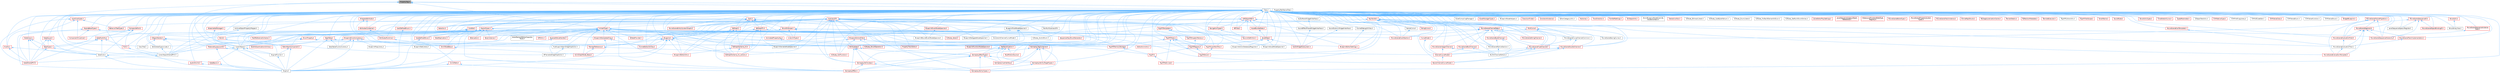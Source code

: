 digraph "PropertyTag.h"
{
 // INTERACTIVE_SVG=YES
 // LATEX_PDF_SIZE
  bgcolor="transparent";
  edge [fontname=Helvetica,fontsize=10,labelfontname=Helvetica,labelfontsize=10];
  node [fontname=Helvetica,fontsize=10,shape=box,height=0.2,width=0.4];
  Node1 [id="Node000001",label="PropertyTag.h",height=0.2,width=0.4,color="gray40", fillcolor="grey60", style="filled", fontcolor="black",tooltip=" "];
  Node1 -> Node2 [id="edge1_Node000001_Node000002",dir="back",color="steelblue1",style="solid",tooltip=" "];
  Node2 [id="Node000002",label="Class.h",height=0.2,width=0.4,color="grey40", fillcolor="white", style="filled",URL="$d4/d05/Class_8h.html",tooltip=" "];
  Node2 -> Node3 [id="edge2_Node000002_Node000003",dir="back",color="steelblue1",style="solid",tooltip=" "];
  Node3 [id="Node000003",label="ARFilter.h",height=0.2,width=0.4,color="red", fillcolor="#FFF0F0", style="filled",URL="$da/df2/ARFilter_8h.html",tooltip=" "];
  Node2 -> Node116 [id="edge3_Node000002_Node000116",dir="back",color="steelblue1",style="solid",tooltip=" "];
  Node116 [id="Node000116",label="AnimNodeBase.h",height=0.2,width=0.4,color="red", fillcolor="#FFF0F0", style="filled",URL="$d9/dce/AnimNodeBase_8h.html",tooltip=" "];
  Node116 -> Node120 [id="edge4_Node000116_Node000120",dir="back",color="steelblue1",style="solid",tooltip=" "];
  Node120 [id="Node000120",label="AnimGraphNode_Base.h",height=0.2,width=0.4,color="red", fillcolor="#FFF0F0", style="filled",URL="$d0/dfb/AnimGraphNode__Base_8h.html",tooltip=" "];
  Node2 -> Node243 [id="edge5_Node000002_Node000243",dir="back",color="steelblue1",style="solid",tooltip=" "];
  Node243 [id="Node000243",label="ArchiveObjectPropertyMapper.h",height=0.2,width=0.4,color="grey40", fillcolor="white", style="filled",URL="$dc/d9a/ArchiveObjectPropertyMapper_8h.html",tooltip=" "];
  Node243 -> Node244 [id="edge6_Node000243_Node000244",dir="back",color="steelblue1",style="solid",tooltip=" "];
  Node244 [id="Node000244",label="CoreUObject.h",height=0.2,width=0.4,color="grey40", fillcolor="white", style="filled",URL="$d0/ded/CoreUObject_8h.html",tooltip=" "];
  Node244 -> Node7 [id="edge7_Node000244_Node000007",dir="back",color="steelblue1",style="solid",tooltip=" "];
  Node7 [id="Node000007",label="Engine.h",height=0.2,width=0.4,color="grey40", fillcolor="white", style="filled",URL="$d1/d34/Public_2Engine_8h.html",tooltip=" "];
  Node244 -> Node6 [id="edge8_Node000244_Node000006",dir="back",color="steelblue1",style="solid",tooltip=" "];
  Node6 [id="Node000006",label="EngineMinimal.h",height=0.2,width=0.4,color="grey40", fillcolor="white", style="filled",URL="$d0/d2c/EngineMinimal_8h.html",tooltip=" "];
  Node6 -> Node7 [id="edge9_Node000006_Node000007",dir="back",color="steelblue1",style="solid",tooltip=" "];
  Node244 -> Node245 [id="edge10_Node000244_Node000245",dir="back",color="steelblue1",style="solid",tooltip=" "];
  Node245 [id="Node000245",label="SlateBasics.h",height=0.2,width=0.4,color="red", fillcolor="#FFF0F0", style="filled",URL="$da/d2f/SlateBasics_8h.html",tooltip=" "];
  Node245 -> Node7 [id="edge11_Node000245_Node000007",dir="back",color="steelblue1",style="solid",tooltip=" "];
  Node244 -> Node249 [id="edge12_Node000244_Node000249",dir="back",color="steelblue1",style="solid",tooltip=" "];
  Node249 [id="Node000249",label="SlateCore.h",height=0.2,width=0.4,color="grey40", fillcolor="white", style="filled",URL="$dc/d03/SlateCore_8h.html",tooltip=" "];
  Node249 -> Node7 [id="edge13_Node000249_Node000007",dir="back",color="steelblue1",style="solid",tooltip=" "];
  Node249 -> Node245 [id="edge14_Node000249_Node000245",dir="back",color="steelblue1",style="solid",tooltip=" "];
  Node2 -> Node250 [id="edge15_Node000002_Node000250",dir="back",color="steelblue1",style="solid",tooltip=" "];
  Node250 [id="Node000250",label="AssetBundleData.h",height=0.2,width=0.4,color="red", fillcolor="#FFF0F0", style="filled",URL="$df/d47/AssetBundleData_8h.html",tooltip=" "];
  Node250 -> Node251 [id="edge16_Node000250_Node000251",dir="back",color="steelblue1",style="solid",tooltip=" "];
  Node251 [id="Node000251",label="AssetData.h",height=0.2,width=0.4,color="red", fillcolor="#FFF0F0", style="filled",URL="$d9/d19/AssetData_8h.html",tooltip=" "];
  Node251 -> Node309 [id="edge17_Node000251_Node000309",dir="back",color="steelblue1",style="solid",tooltip=" "];
  Node309 [id="Node000309",label="AudioWidgetSubsystem.h",height=0.2,width=0.4,color="red", fillcolor="#FFF0F0", style="filled",URL="$de/d1b/AudioWidgetSubsystem_8h.html",tooltip=" "];
  Node251 -> Node311 [id="edge18_Node000251_Node000311",dir="back",color="steelblue1",style="solid",tooltip=" "];
  Node311 [id="Node000311",label="BlueprintActionDatabaseRegistrar.h",height=0.2,width=0.4,color="grey40", fillcolor="white", style="filled",URL="$d5/d5d/BlueprintActionDatabaseRegistrar_8h.html",tooltip=" "];
  Node251 -> Node312 [id="edge19_Node000251_Node000312",dir="back",color="steelblue1",style="solid",tooltip=" "];
  Node312 [id="Node000312",label="BlueprintAssetNodeSpawner.h",height=0.2,width=0.4,color="grey40", fillcolor="white", style="filled",URL="$d2/d56/BlueprintAssetNodeSpawner_8h.html",tooltip=" "];
  Node251 -> Node470 [id="edge20_Node000251_Node000470",dir="back",color="steelblue1",style="solid",tooltip=" "];
  Node470 [id="Node000470",label="EdGraphSchema_K2.h",height=0.2,width=0.4,color="red", fillcolor="#FFF0F0", style="filled",URL="$d0/dcf/EdGraphSchema__K2_8h.html",tooltip=" "];
  Node470 -> Node473 [id="edge21_Node000470_Node000473",dir="back",color="steelblue1",style="solid",tooltip=" "];
  Node473 [id="Node000473",label="BlueprintEditorUtils.h",height=0.2,width=0.4,color="red", fillcolor="#FFF0F0", style="filled",URL="$d7/d3d/BlueprintEditorUtils_8h.html",tooltip=" "];
  Node470 -> Node477 [id="edge22_Node000470_Node000477",dir="back",color="steelblue1",style="solid",tooltip=" "];
  Node477 [id="Node000477",label="EdGraphSchema_K2_Actions.h",height=0.2,width=0.4,color="red", fillcolor="#FFF0F0", style="filled",URL="$d8/d9c/EdGraphSchema__K2__Actions_8h.html",tooltip=" "];
  Node251 -> Node766 [id="edge23_Node000251_Node000766",dir="back",color="steelblue1",style="solid",tooltip=" "];
  Node766 [id="Node000766",label="EditorAnimUtils.h",height=0.2,width=0.4,color="red", fillcolor="#FFF0F0", style="filled",URL="$d1/dd4/EditorAnimUtils_8h.html",tooltip=" "];
  Node2 -> Node948 [id="edge24_Node000002_Node000948",dir="back",color="steelblue1",style="solid",tooltip=" "];
  Node948 [id="Node000948",label="AssetCompilingManager.h",height=0.2,width=0.4,color="grey40", fillcolor="white", style="filled",URL="$d2/d23/AssetCompilingManager_8h.html",tooltip=" "];
  Node2 -> Node251 [id="edge25_Node000002_Node000251",dir="back",color="steelblue1",style="solid",tooltip=" "];
  Node2 -> Node949 [id="edge26_Node000002_Node000949",dir="back",color="steelblue1",style="solid",tooltip=" "];
  Node949 [id="Node000949",label="AssetManagerTypes.h",height=0.2,width=0.4,color="red", fillcolor="#FFF0F0", style="filled",URL="$d6/d98/AssetManagerTypes_8h.html",tooltip=" "];
  Node2 -> Node951 [id="edge27_Node000002_Node000951",dir="back",color="steelblue1",style="solid",tooltip=" "];
  Node951 [id="Node000951",label="Attenuation.h",height=0.2,width=0.4,color="red", fillcolor="#FFF0F0", style="filled",URL="$d3/d18/Attenuation_8h.html",tooltip=" "];
  Node2 -> Node981 [id="edge28_Node000002_Node000981",dir="back",color="steelblue1",style="solid",tooltip=" "];
  Node981 [id="Node000981",label="AttributesContainer.h",height=0.2,width=0.4,color="red", fillcolor="#FFF0F0", style="filled",URL="$d7/db7/AttributesContainer_8h.html",tooltip=" "];
  Node981 -> Node982 [id="edge29_Node000981_Node000982",dir="back",color="steelblue1",style="solid",tooltip=" "];
  Node982 [id="Node000982",label="AttributesRuntime.h",height=0.2,width=0.4,color="red", fillcolor="#FFF0F0", style="filled",URL="$dc/dc1/AttributesRuntime_8h.html",tooltip=" "];
  Node982 -> Node116 [id="edge30_Node000982_Node000116",dir="back",color="steelblue1",style="solid",tooltip=" "];
  Node2 -> Node982 [id="edge31_Node000002_Node000982",dir="back",color="steelblue1",style="solid",tooltip=" "];
  Node2 -> Node1018 [id="edge32_Node000002_Node001018",dir="back",color="steelblue1",style="solid",tooltip=" "];
  Node1018 [id="Node001018",label="AudioPanelWidgetInterface.h",height=0.2,width=0.4,color="grey40", fillcolor="white", style="filled",URL="$da/d52/AudioPanelWidgetInterface_8h.html",tooltip=" "];
  Node1018 -> Node1019 [id="edge33_Node001018_Node001019",dir="back",color="steelblue1",style="solid",tooltip=" "];
  Node1019 [id="Node001019",label="SoundEffectPresetWidgetInterface.h",height=0.2,width=0.4,color="grey40", fillcolor="white", style="filled",URL="$dc/d31/SoundEffectPresetWidgetInterface_8h.html",tooltip=" "];
  Node1019 -> Node309 [id="edge34_Node001019_Node000309",dir="back",color="steelblue1",style="solid",tooltip=" "];
  Node2 -> Node1020 [id="edge35_Node000002_Node001020",dir="back",color="steelblue1",style="solid",tooltip=" "];
  Node1020 [id="Node001020",label="AudioVolume.h",height=0.2,width=0.4,color="red", fillcolor="#FFF0F0", style="filled",URL="$dd/dbb/AudioVolume_8h.html",tooltip=" "];
  Node1020 -> Node7 [id="edge36_Node001020_Node000007",dir="back",color="steelblue1",style="solid",tooltip=" "];
  Node2 -> Node309 [id="edge37_Node000002_Node000309",dir="back",color="steelblue1",style="solid",tooltip=" "];
  Node2 -> Node323 [id="edge38_Node000002_Node000323",dir="back",color="steelblue1",style="solid",tooltip=" "];
  Node323 [id="Node000323",label="BPVariableDragDropAction.h",height=0.2,width=0.4,color="grey40", fillcolor="white", style="filled",URL="$dd/d23/BPVariableDragDropAction_8h.html",tooltip=" "];
  Node2 -> Node1043 [id="edge39_Node000002_Node001043",dir="back",color="steelblue1",style="solid",tooltip=" "];
  Node1043 [id="Node001043",label="BehaviorTreeTypes.h",height=0.2,width=0.4,color="red", fillcolor="#FFF0F0", style="filled",URL="$db/d7c/BehaviorTreeTypes_8h.html",tooltip=" "];
  Node2 -> Node1110 [id="edge40_Node000002_Node001110",dir="back",color="steelblue1",style="solid",tooltip=" "];
  Node1110 [id="Node001110",label="Blueprint.h",height=0.2,width=0.4,color="red", fillcolor="#FFF0F0", style="filled",URL="$d8/d4d/Blueprint_8h.html",tooltip=" "];
  Node1110 -> Node323 [id="edge41_Node001110_Node000323",dir="back",color="steelblue1",style="solid",tooltip=" "];
  Node1110 -> Node656 [id="edge42_Node001110_Node000656",dir="back",color="steelblue1",style="solid",tooltip=" "];
  Node656 [id="Node000656",label="BlueprintEditorSettings.h",height=0.2,width=0.4,color="red", fillcolor="#FFF0F0", style="filled",URL="$d4/dbc/BlueprintEditorSettings_8h.html",tooltip=" "];
  Node1110 -> Node473 [id="edge43_Node001110_Node000473",dir="back",color="steelblue1",style="solid",tooltip=" "];
  Node1110 -> Node1127 [id="edge44_Node001110_Node001127",dir="back",color="steelblue1",style="solid",tooltip=" "];
  Node1127 [id="Node001127",label="BlueprintVariableNodeSpawner.h",height=0.2,width=0.4,color="grey40", fillcolor="white", style="filled",URL="$db/dba/BlueprintVariableNodeSpawner_8h.html",tooltip=" "];
  Node1110 -> Node477 [id="edge45_Node001110_Node000477",dir="back",color="steelblue1",style="solid",tooltip=" "];
  Node1110 -> Node7 [id="edge46_Node001110_Node000007",dir="back",color="steelblue1",style="solid",tooltip=" "];
  Node1110 -> Node1190 [id="edge47_Node001110_Node001190",dir="back",color="steelblue1",style="solid",tooltip=" "];
  Node1190 [id="Node001190",label="KismetEditorUtilities.h",height=0.2,width=0.4,color="red", fillcolor="#FFF0F0", style="filled",URL="$d4/d72/KismetEditorUtilities_8h.html",tooltip=" "];
  Node1110 -> Node1194 [id="edge48_Node001110_Node001194",dir="back",color="steelblue1",style="solid",tooltip=" "];
  Node1194 [id="Node001194",label="MemberReference.h",height=0.2,width=0.4,color="red", fillcolor="#FFF0F0", style="filled",URL="$dc/d3d/MemberReference_8h.html",tooltip=" "];
  Node1194 -> Node120 [id="edge49_Node001194_Node000120",dir="back",color="steelblue1",style="solid",tooltip=" "];
  Node1194 -> Node357 [id="edge50_Node001194_Node000357",dir="back",color="steelblue1",style="solid",tooltip=" "];
  Node357 [id="Node000357",label="K2Node_CallFunction.h",height=0.2,width=0.4,color="red", fillcolor="#FFF0F0", style="filled",URL="$d5/d5f/K2Node__CallFunction_8h.html",tooltip=" "];
  Node1110 -> Node327 [id="edge51_Node001110_Node000327",dir="back",color="steelblue1",style="solid",tooltip=" "];
  Node327 [id="Node000327",label="MyBlueprintItemDragDropAction.h",height=0.2,width=0.4,color="grey40", fillcolor="white", style="filled",URL="$da/d11/MyBlueprintItemDragDropAction_8h.html",tooltip=" "];
  Node327 -> Node323 [id="edge52_Node000327_Node000323",dir="back",color="steelblue1",style="solid",tooltip=" "];
  Node2 -> Node311 [id="edge53_Node000002_Node000311",dir="back",color="steelblue1",style="solid",tooltip=" "];
  Node2 -> Node1217 [id="edge54_Node000002_Node001217",dir="back",color="steelblue1",style="solid",tooltip=" "];
  Node1217 [id="Node001217",label="BlueprintActionFilter.h",height=0.2,width=0.4,color="red", fillcolor="#FFF0F0", style="filled",URL="$d5/d2a/BlueprintActionFilter_8h.html",tooltip=" "];
  Node1217 -> Node1136 [id="edge55_Node001217_Node001136",dir="back",color="steelblue1",style="solid",tooltip=" "];
  Node1136 [id="Node001136",label="BlueprintFunctionNodeSpawner.h",height=0.2,width=0.4,color="red", fillcolor="#FFF0F0", style="filled",URL="$d0/d59/BlueprintFunctionNodeSpawner_8h.html",tooltip=" "];
  Node1217 -> Node1127 [id="edge56_Node001217_Node001127",dir="back",color="steelblue1",style="solid",tooltip=" "];
  Node1217 -> Node357 [id="edge57_Node001217_Node000357",dir="back",color="steelblue1",style="solid",tooltip=" "];
  Node1217 -> Node1181 [id="edge58_Node001217_Node001181",dir="back",color="steelblue1",style="solid",tooltip=" "];
  Node1181 [id="Node001181",label="K2Node_StructOperation.h",height=0.2,width=0.4,color="red", fillcolor="#FFF0F0", style="filled",URL="$d1/d1c/K2Node__StructOperation_8h.html",tooltip=" "];
  Node2 -> Node312 [id="edge59_Node000002_Node000312",dir="back",color="steelblue1",style="solid",tooltip=" "];
  Node2 -> Node656 [id="edge60_Node000002_Node000656",dir="back",color="steelblue1",style="solid",tooltip=" "];
  Node2 -> Node473 [id="edge61_Node000002_Node000473",dir="back",color="steelblue1",style="solid",tooltip=" "];
  Node2 -> Node390 [id="edge62_Node000002_Node000390",dir="back",color="steelblue1",style="solid",tooltip=" "];
  Node390 [id="Node000390",label="BlueprintEventNodeSpawner.h",height=0.2,width=0.4,color="red", fillcolor="#FFF0F0", style="filled",URL="$d4/dd3/BlueprintEventNodeSpawner_8h.html",tooltip=" "];
  Node390 -> Node389 [id="edge63_Node000390_Node000389",dir="back",color="steelblue1",style="solid",tooltip=" "];
  Node389 [id="Node000389",label="BlueprintBoundEventNodeSpawner.h",height=0.2,width=0.4,color="grey40", fillcolor="white", style="filled",URL="$dc/d31/BlueprintBoundEventNodeSpawner_8h.html",tooltip=" "];
  Node2 -> Node1135 [id="edge64_Node000002_Node001135",dir="back",color="steelblue1",style="solid",tooltip=" "];
  Node1135 [id="Node001135",label="BlueprintFieldNodeSpawner.h",height=0.2,width=0.4,color="grey40", fillcolor="white", style="filled",URL="$da/d70/BlueprintFieldNodeSpawner_8h.html",tooltip=" "];
  Node1135 -> Node351 [id="edge65_Node001135_Node000351",dir="back",color="steelblue1",style="solid",tooltip=" "];
  Node351 [id="Node000351",label="BlueprintDelegateNodeSpawner.h",height=0.2,width=0.4,color="grey40", fillcolor="white", style="filled",URL="$dc/d16/BlueprintDelegateNodeSpawner_8h.html",tooltip=" "];
  Node1135 -> Node1136 [id="edge66_Node001135_Node001136",dir="back",color="steelblue1",style="solid",tooltip=" "];
  Node1135 -> Node1127 [id="edge67_Node001135_Node001127",dir="back",color="steelblue1",style="solid",tooltip=" "];
  Node2 -> Node1136 [id="edge68_Node000002_Node001136",dir="back",color="steelblue1",style="solid",tooltip=" "];
  Node2 -> Node1222 [id="edge69_Node000002_Node001222",dir="back",color="steelblue1",style="solid",tooltip=" "];
  Node1222 [id="Node001222",label="BlueprintGeneratedClass.h",height=0.2,width=0.4,color="red", fillcolor="#FFF0F0", style="filled",URL="$d6/d77/BlueprintGeneratedClass_8h.html",tooltip=" "];
  Node1222 -> Node7 [id="edge70_Node001222_Node000007",dir="back",color="steelblue1",style="solid",tooltip=" "];
  Node1222 -> Node1190 [id="edge71_Node001222_Node001190",dir="back",color="steelblue1",style="solid",tooltip=" "];
  Node2 -> Node1225 [id="edge72_Node000002_Node001225",dir="back",color="steelblue1",style="solid",tooltip=" "];
  Node1225 [id="Node001225",label="BlueprintNodeHelpers.h",height=0.2,width=0.4,color="grey40", fillcolor="white", style="filled",URL="$df/d9b/BlueprintNodeHelpers_8h.html",tooltip=" "];
  Node2 -> Node1226 [id="edge73_Node000002_Node001226",dir="back",color="steelblue1",style="solid",tooltip=" "];
  Node1226 [id="Node001226",label="BodyInstance.h",height=0.2,width=0.4,color="red", fillcolor="#FFF0F0", style="filled",URL="$d3/d42/BodyInstance_8h.html",tooltip=" "];
  Node2 -> Node1198 [id="edge74_Node000002_Node001198",dir="back",color="steelblue1",style="solid",tooltip=" "];
  Node1198 [id="Node001198",label="BuiltInChannelEditors.h",height=0.2,width=0.4,color="grey40", fillcolor="white", style="filled",URL="$df/daf/BuiltInChannelEditors_8h.html",tooltip=" "];
  Node2 -> Node1517 [id="edge75_Node000002_Node001517",dir="back",color="steelblue1",style="solid",tooltip=" "];
  Node1517 [id="Node001517",label="Casts.h",height=0.2,width=0.4,color="red", fillcolor="#FFF0F0", style="filled",URL="$d4/d55/Casts_8h.html",tooltip=" "];
  Node1517 -> Node244 [id="edge76_Node001517_Node000244",dir="back",color="steelblue1",style="solid",tooltip=" "];
  Node1517 -> Node1525 [id="edge77_Node001517_Node001525",dir="back",color="steelblue1",style="solid",tooltip=" "];
  Node1525 [id="Node001525",label="CoreUObjectSharedPCH.h",height=0.2,width=0.4,color="grey40", fillcolor="white", style="filled",URL="$de/d2f/CoreUObjectSharedPCH_8h.html",tooltip=" "];
  Node1525 -> Node1526 [id="edge78_Node001525_Node001526",dir="back",color="steelblue1",style="solid",tooltip=" "];
  Node1526 [id="Node001526",label="SlateSharedPCH.h",height=0.2,width=0.4,color="red", fillcolor="#FFF0F0", style="filled",URL="$d1/dfc/SlateSharedPCH_8h.html",tooltip=" "];
  Node1517 -> Node1527 [id="edge79_Node001517_Node001527",dir="back",color="steelblue1",style="solid",tooltip=" "];
  Node1527 [id="Node001527",label="EdGraph.h",height=0.2,width=0.4,color="red", fillcolor="#FFF0F0", style="filled",URL="$dd/dae/EdGraph_8h.html",tooltip=" "];
  Node1527 -> Node473 [id="edge80_Node001527_Node000473",dir="back",color="steelblue1",style="solid",tooltip=" "];
  Node1527 -> Node470 [id="edge81_Node001527_Node000470",dir="back",color="steelblue1",style="solid",tooltip=" "];
  Node1527 -> Node477 [id="edge82_Node001527_Node000477",dir="back",color="steelblue1",style="solid",tooltip=" "];
  Node1517 -> Node1543 [id="edge83_Node001517_Node001543",dir="back",color="steelblue1",style="solid",tooltip=" "];
  Node1543 [id="Node001543",label="EdGraphPin.h",height=0.2,width=0.4,color="red", fillcolor="#FFF0F0", style="filled",URL="$da/d52/EdGraphPin_8h.html",tooltip=" "];
  Node1543 -> Node1110 [id="edge84_Node001543_Node001110",dir="back",color="steelblue1",style="solid",tooltip=" "];
  Node1543 -> Node1222 [id="edge85_Node001543_Node001222",dir="back",color="steelblue1",style="solid",tooltip=" "];
  Node1543 -> Node1127 [id="edge86_Node001543_Node001127",dir="back",color="steelblue1",style="solid",tooltip=" "];
  Node1543 -> Node470 [id="edge87_Node001543_Node000470",dir="back",color="steelblue1",style="solid",tooltip=" "];
  Node1543 -> Node477 [id="edge88_Node001543_Node000477",dir="back",color="steelblue1",style="solid",tooltip=" "];
  Node1543 -> Node1177 [id="edge89_Node001543_Node001177",dir="back",color="steelblue1",style="solid",tooltip=" "];
  Node1177 [id="Node001177",label="K2Node_Select.h",height=0.2,width=0.4,color="red", fillcolor="#FFF0F0", style="filled",URL="$d2/de5/K2Node__Select_8h.html",tooltip=" "];
  Node1543 -> Node411 [id="edge90_Node001543_Node000411",dir="back",color="steelblue1",style="solid",tooltip=" "];
  Node411 [id="Node000411",label="K2Node_SwitchEnum.h",height=0.2,width=0.4,color="grey40", fillcolor="white", style="filled",URL="$d1/df5/K2Node__SwitchEnum_8h.html",tooltip=" "];
  Node1517 -> Node477 [id="edge91_Node001517_Node000477",dir="back",color="steelblue1",style="solid",tooltip=" "];
  Node1517 -> Node3440 [id="edge92_Node001517_Node003440",dir="back",color="steelblue1",style="solid",tooltip=" "];
  Node3440 [id="Node003440",label="LiveLinkTypes.h",height=0.2,width=0.4,color="red", fillcolor="#FFF0F0", style="filled",URL="$d2/d4c/LiveLinkTypes_8h.html",tooltip=" "];
  Node1517 -> Node3480 [id="edge93_Node001517_Node003480",dir="back",color="steelblue1",style="solid",tooltip=" "];
  Node3480 [id="Node003480",label="MovieSceneEntitySystemGraphs.h",height=0.2,width=0.4,color="red", fillcolor="#FFF0F0", style="filled",URL="$dd/ded/MovieSceneEntitySystemGraphs_8h.html",tooltip=" "];
  Node1517 -> Node2841 [id="edge94_Node001517_Node002841",dir="back",color="steelblue1",style="solid",tooltip=" "];
  Node2841 [id="Node002841",label="RigVMMemoryStorage.h",height=0.2,width=0.4,color="red", fillcolor="#FFF0F0", style="filled",URL="$d1/dd5/RigVMMemoryStorage_8h.html",tooltip=" "];
  Node2841 -> Node528 [id="edge95_Node002841_Node000528",dir="back",color="steelblue1",style="solid",tooltip=" "];
  Node528 [id="Node000528",label="RigVM.h",height=0.2,width=0.4,color="red", fillcolor="#FFF0F0", style="filled",URL="$d0/d5e/RigVM_8h.html",tooltip=" "];
  Node528 -> Node578 [id="edge96_Node000528_Node000578",dir="back",color="steelblue1",style="solid",tooltip=" "];
  Node578 [id="Node000578",label="RigVMNativized.h",height=0.2,width=0.4,color="red", fillcolor="#FFF0F0", style="filled",URL="$df/d99/RigVMNativized_8h.html",tooltip=" "];
  Node1517 -> Node3483 [id="edge97_Node001517_Node003483",dir="back",color="steelblue1",style="solid",tooltip=" "];
  Node3483 [id="Node003483",label="RigVMUserWorkflow.h",height=0.2,width=0.4,color="red", fillcolor="#FFF0F0", style="filled",URL="$dd/dd0/RigVMUserWorkflow_8h.html",tooltip=" "];
  Node3483 -> Node602 [id="edge98_Node003483_Node000602",dir="back",color="steelblue1",style="solid",tooltip=" "];
  Node602 [id="Node000602",label="RigVMStruct.h",height=0.2,width=0.4,color="red", fillcolor="#FFF0F0", style="filled",URL="$de/dfb/RigVMStruct_8h.html",tooltip=" "];
  Node1517 -> Node2392 [id="edge99_Node001517_Node002392",dir="back",color="steelblue1",style="solid",tooltip=" "];
  Node2392 [id="Node002392",label="Selection.h",height=0.2,width=0.4,color="red", fillcolor="#FFF0F0", style="filled",URL="$d9/d60/Editor_2UnrealEd_2Public_2Selection_8h.html",tooltip=" "];
  Node1517 -> Node3277 [id="edge100_Node001517_Node003277",dir="back",color="steelblue1",style="solid",tooltip=" "];
  Node3277 [id="Node003277",label="SequencerKeyStructGenerator.h",height=0.2,width=0.4,color="red", fillcolor="#FFF0F0", style="filled",URL="$d1/df1/SequencerKeyStructGenerator_8h.html",tooltip=" "];
  Node1517 -> Node3604 [id="edge101_Node001517_Node003604",dir="back",color="steelblue1",style="solid",tooltip=" "];
  Node3604 [id="Node003604",label="StreamableManager.h",height=0.2,width=0.4,color="red", fillcolor="#FFF0F0", style="filled",URL="$d2/dd8/StreamableManager_8h.html",tooltip=" "];
  Node3604 -> Node7 [id="edge102_Node003604_Node000007",dir="back",color="steelblue1",style="solid",tooltip=" "];
  Node1517 -> Node3609 [id="edge103_Node001517_Node003609",dir="back",color="steelblue1",style="solid",tooltip=" "];
  Node3609 [id="Node003609",label="StructOnScope.h",height=0.2,width=0.4,color="red", fillcolor="#FFF0F0", style="filled",URL="$df/dbd/StructOnScope_8h.html",tooltip=" "];
  Node3609 -> Node982 [id="edge104_Node003609_Node000982",dir="back",color="steelblue1",style="solid",tooltip=" "];
  Node3609 -> Node244 [id="edge105_Node003609_Node000244",dir="back",color="steelblue1",style="solid",tooltip=" "];
  Node3609 -> Node1525 [id="edge106_Node003609_Node001525",dir="back",color="steelblue1",style="solid",tooltip=" "];
  Node3609 -> Node3440 [id="edge107_Node003609_Node003440",dir="back",color="steelblue1",style="solid",tooltip=" "];
  Node3609 -> Node2168 [id="edge108_Node003609_Node002168",dir="back",color="steelblue1",style="solid",tooltip=" "];
  Node2168 [id="Node002168",label="MovieSceneEventSection.h",height=0.2,width=0.4,color="red", fillcolor="#FFF0F0", style="filled",URL="$d6/dc4/MovieSceneEventSection_8h.html",tooltip=" "];
  Node3609 -> Node1979 [id="edge109_Node003609_Node001979",dir="back",color="steelblue1",style="solid",tooltip=" "];
  Node1979 [id="Node001979",label="RigVMDispatchFactory.h",height=0.2,width=0.4,color="red", fillcolor="#FFF0F0", style="filled",URL="$de/d6b/RigVMDispatchFactory_8h.html",tooltip=" "];
  Node1979 -> Node1990 [id="edge110_Node001979_Node001990",dir="back",color="steelblue1",style="solid",tooltip=" "];
  Node1990 [id="Node001990",label="RigVMRegistry.h",height=0.2,width=0.4,color="red", fillcolor="#FFF0F0", style="filled",URL="$dc/d40/RigVMRegistry_8h.html",tooltip=" "];
  Node1990 -> Node528 [id="edge111_Node001990_Node000528",dir="back",color="steelblue1",style="solid",tooltip=" "];
  Node1990 -> Node602 [id="edge112_Node001990_Node000602",dir="back",color="steelblue1",style="solid",tooltip=" "];
  Node3609 -> Node3483 [id="edge113_Node003609_Node003483",dir="back",color="steelblue1",style="solid",tooltip=" "];
  Node3609 -> Node3277 [id="edge114_Node003609_Node003277",dir="back",color="steelblue1",style="solid",tooltip=" "];
  Node3609 -> Node3618 [id="edge115_Node003609_Node003618",dir="back",color="steelblue1",style="solid",tooltip=" "];
  Node3618 [id="Node003618",label="UserDefinedStruct.h",height=0.2,width=0.4,color="red", fillcolor="#FFF0F0", style="filled",URL="$d7/d51/CoreUObject_2Public_2StructUtils_2UserDefinedStruct_8h.html",tooltip=" "];
  Node3618 -> Node7 [id="edge116_Node003618_Node000007",dir="back",color="steelblue1",style="solid",tooltip=" "];
  Node1517 -> Node2593 [id="edge117_Node001517_Node002593",dir="back",color="steelblue1",style="solid",tooltip=" "];
  Node2593 [id="Node002593",label="UnrealType.h",height=0.2,width=0.4,color="red", fillcolor="#FFF0F0", style="filled",URL="$d6/d2f/UnrealType_8h.html",tooltip=" "];
  Node2593 -> Node2594 [id="edge118_Node002593_Node002594",dir="back",color="steelblue1",style="solid",tooltip=" "];
  Node2594 [id="Node002594",label="AIDataProvider.h",height=0.2,width=0.4,color="red", fillcolor="#FFF0F0", style="filled",URL="$dd/d5b/AIDataProvider_8h.html",tooltip=" "];
  Node2593 -> Node1713 [id="edge119_Node002593_Node001713",dir="back",color="steelblue1",style="solid",tooltip=" "];
  Node1713 [id="Node001713",label="ActorElementEditorCopyAnd\lPaste.h",height=0.2,width=0.4,color="grey40", fillcolor="white", style="filled",URL="$d8/dc2/ActorElementEditorCopyAndPaste_8h.html",tooltip=" "];
  Node2593 -> Node120 [id="edge120_Node002593_Node000120",dir="back",color="steelblue1",style="solid",tooltip=" "];
  Node2593 -> Node2597 [id="edge121_Node002593_Node002597",dir="back",color="steelblue1",style="solid",tooltip=" "];
  Node2597 [id="Node002597",label="AnimatedPropertyKey.h",height=0.2,width=0.4,color="red", fillcolor="#FFF0F0", style="filled",URL="$df/dee/AnimatedPropertyKey_8h.html",tooltip=" "];
  Node2597 -> Node2214 [id="edge122_Node002597_Node002214",dir="back",color="steelblue1",style="solid",tooltip=" "];
  Node2214 [id="Node002214",label="PropertyTrackEditor.h",height=0.2,width=0.4,color="red", fillcolor="#FFF0F0", style="filled",URL="$da/d9a/PropertyTrackEditor_8h.html",tooltip=" "];
  Node2593 -> Node2604 [id="edge123_Node002593_Node002604",dir="back",color="steelblue1",style="solid",tooltip=" "];
  Node2604 [id="Node002604",label="AttributeSet.h",height=0.2,width=0.4,color="red", fillcolor="#FFF0F0", style="filled",URL="$da/d01/AttributeSet_8h.html",tooltip=" "];
  Node2604 -> Node1803 [id="edge124_Node002604_Node001803",dir="back",color="steelblue1",style="solid",tooltip=" "];
  Node1803 [id="Node001803",label="GameplayAbilitySpec.h",height=0.2,width=0.4,color="red", fillcolor="#FFF0F0", style="filled",URL="$dd/daf/GameplayAbilitySpec_8h.html",tooltip=" "];
  Node1803 -> Node1790 [id="edge125_Node001803_Node001790",dir="back",color="steelblue1",style="solid",tooltip=" "];
  Node1790 [id="Node001790",label="GameplayAbilityTypes.h",height=0.2,width=0.4,color="red", fillcolor="#FFF0F0", style="filled",URL="$d1/dd9/GameplayAbilityTypes_8h.html",tooltip=" "];
  Node1803 -> Node1805 [id="edge126_Node001803_Node001805",dir="back",color="steelblue1",style="solid",tooltip=" "];
  Node1805 [id="Node001805",label="GameplayEffect.h",height=0.2,width=0.4,color="red", fillcolor="#FFF0F0", style="filled",URL="$d4/d15/GameplayEffect_8h.html",tooltip=" "];
  Node2604 -> Node1790 [id="edge127_Node002604_Node001790",dir="back",color="steelblue1",style="solid",tooltip=" "];
  Node2604 -> Node1805 [id="edge128_Node002604_Node001805",dir="back",color="steelblue1",style="solid",tooltip=" "];
  Node2604 -> Node1801 [id="edge129_Node002604_Node001801",dir="back",color="steelblue1",style="solid",tooltip=" "];
  Node1801 [id="Node001801",label="GameplayEffectTypes.h",height=0.2,width=0.4,color="red", fillcolor="#FFF0F0", style="filled",URL="$d7/d59/GameplayEffectTypes_8h.html",tooltip=" "];
  Node1801 -> Node1803 [id="edge130_Node001801_Node001803",dir="back",color="steelblue1",style="solid",tooltip=" "];
  Node1801 -> Node1789 [id="edge131_Node001801_Node001789",dir="back",color="steelblue1",style="solid",tooltip=" "];
  Node1789 [id="Node001789",label="GameplayAbilityTargetTypes.h",height=0.2,width=0.4,color="red", fillcolor="#FFF0F0", style="filled",URL="$d8/dd1/GameplayAbilityTargetTypes_8h.html",tooltip=" "];
  Node1789 -> Node1790 [id="edge132_Node001789_Node001790",dir="back",color="steelblue1",style="solid",tooltip=" "];
  Node1801 -> Node1790 [id="edge133_Node001801_Node001790",dir="back",color="steelblue1",style="solid",tooltip=" "];
  Node1801 -> Node1817 [id="edge134_Node001801_Node001817",dir="back",color="steelblue1",style="solid",tooltip=" "];
  Node1817 [id="Node001817",label="GameplayCueInterface.h",height=0.2,width=0.4,color="red", fillcolor="#FFF0F0", style="filled",URL="$d3/d31/GameplayCueInterface_8h.html",tooltip=" "];
  Node1801 -> Node1805 [id="edge135_Node001801_Node001805",dir="back",color="steelblue1",style="solid",tooltip=" "];
  Node2593 -> Node323 [id="edge136_Node002593_Node000323",dir="back",color="steelblue1",style="solid",tooltip=" "];
  Node2593 -> Node2608 [id="edge137_Node002593_Node002608",dir="back",color="steelblue1",style="solid",tooltip=" "];
  Node2608 [id="Node002608",label="BezierChannelCurveModel.h",height=0.2,width=0.4,color="red", fillcolor="#FFF0F0", style="filled",URL="$d3/d63/BezierChannelCurveModel_8h.html",tooltip=" "];
  Node2593 -> Node1217 [id="edge138_Node002593_Node001217",dir="back",color="steelblue1",style="solid",tooltip=" "];
  Node2593 -> Node389 [id="edge139_Node002593_Node000389",dir="back",color="steelblue1",style="solid",tooltip=" "];
  Node2593 -> Node351 [id="edge140_Node002593_Node000351",dir="back",color="steelblue1",style="solid",tooltip=" "];
  Node2593 -> Node473 [id="edge141_Node002593_Node000473",dir="back",color="steelblue1",style="solid",tooltip=" "];
  Node2593 -> Node2612 [id="edge142_Node002593_Node002612",dir="back",color="steelblue1",style="solid",tooltip=" "];
  Node2612 [id="Node002612",label="BlueprintFunctionLibrary.h",height=0.2,width=0.4,color="red", fillcolor="#FFF0F0", style="filled",URL="$d3/d94/BlueprintFunctionLibrary_8h.html",tooltip=" "];
  Node2612 -> Node2663 [id="edge143_Node002612_Node002663",dir="back",color="steelblue1",style="solid",tooltip=" "];
  Node2663 [id="Node002663",label="BlueprintMapLibrary.h",height=0.2,width=0.4,color="grey40", fillcolor="white", style="filled",URL="$d2/d19/BlueprintMapLibrary_8h.html",tooltip=" "];
  Node2612 -> Node2666 [id="edge144_Node002612_Node002666",dir="back",color="steelblue1",style="solid",tooltip=" "];
  Node2666 [id="Node002666",label="BlueprintSetLibrary.h",height=0.2,width=0.4,color="grey40", fillcolor="white", style="filled",URL="$d2/d1a/BlueprintSetLibrary_8h.html",tooltip=" "];
  Node2612 -> Node2676 [id="edge145_Node002612_Node002676",dir="back",color="steelblue1",style="solid",tooltip=" "];
  Node2676 [id="Node002676",label="DataTableFunctionLibrary.h",height=0.2,width=0.4,color="grey40", fillcolor="white", style="filled",URL="$d8/df7/DataTableFunctionLibrary_8h.html",tooltip=" "];
  Node2612 -> Node7 [id="edge146_Node002612_Node000007",dir="back",color="steelblue1",style="solid",tooltip=" "];
  Node2612 -> Node2754 [id="edge147_Node002612_Node002754",dir="back",color="steelblue1",style="solid",tooltip=" "];
  Node2754 [id="Node002754",label="QuartzQuantizationUtilities.h",height=0.2,width=0.4,color="red", fillcolor="#FFF0F0", style="filled",URL="$d6/dab/QuartzQuantizationUtilities_8h.html",tooltip=" "];
  Node2593 -> Node1222 [id="edge148_Node002593_Node001222",dir="back",color="steelblue1",style="solid",tooltip=" "];
  Node2593 -> Node2663 [id="edge149_Node002593_Node002663",dir="back",color="steelblue1",style="solid",tooltip=" "];
  Node2593 -> Node2666 [id="edge150_Node002593_Node002666",dir="back",color="steelblue1",style="solid",tooltip=" "];
  Node2593 -> Node1127 [id="edge151_Node002593_Node001127",dir="back",color="steelblue1",style="solid",tooltip=" "];
  Node2593 -> Node2776 [id="edge152_Node002593_Node002776",dir="back",color="steelblue1",style="solid",tooltip=" "];
  Node2776 [id="Node002776",label="ChannelCurveModel.h",height=0.2,width=0.4,color="red", fillcolor="#FFF0F0", style="filled",URL="$de/dfa/ChannelCurveModel_8h.html",tooltip=" "];
  Node2776 -> Node2608 [id="edge153_Node002776_Node002608",dir="back",color="steelblue1",style="solid",tooltip=" "];
  Node2593 -> Node1638 [id="edge154_Node002593_Node001638",dir="back",color="steelblue1",style="solid",tooltip=" "];
  Node1638 [id="Node001638",label="ComponentVisualizer.h",height=0.2,width=0.4,color="red", fillcolor="#FFF0F0", style="filled",URL="$d3/d9b/ComponentVisualizer_8h.html",tooltip=" "];
  Node2593 -> Node2780 [id="edge155_Node002593_Node002780",dir="back",color="steelblue1",style="solid",tooltip=" "];
  Node2780 [id="Node002780",label="ConstraintChannelCurveModel.h",height=0.2,width=0.4,color="grey40", fillcolor="white", style="filled",URL="$d9/d5f/ConstraintChannelCurveModel_8h.html",tooltip=" "];
  Node2593 -> Node244 [id="edge156_Node002593_Node000244",dir="back",color="steelblue1",style="solid",tooltip=" "];
  Node2593 -> Node1525 [id="edge157_Node002593_Node001525",dir="back",color="steelblue1",style="solid",tooltip=" "];
  Node2593 -> Node2781 [id="edge158_Node002593_Node002781",dir="back",color="steelblue1",style="solid",tooltip=" "];
  Node2781 [id="Node002781",label="CurveModel.h",height=0.2,width=0.4,color="red", fillcolor="#FFF0F0", style="filled",URL="$de/d1c/CurveModel_8h.html",tooltip=" "];
  Node2781 -> Node2776 [id="edge159_Node002781_Node002776",dir="back",color="steelblue1",style="solid",tooltip=" "];
  Node2593 -> Node2804 [id="edge160_Node002593_Node002804",dir="back",color="steelblue1",style="solid",tooltip=" "];
  Node2804 [id="Node002804",label="DataReplication.h",height=0.2,width=0.4,color="red", fillcolor="#FFF0F0", style="filled",URL="$d8/d2a/DataReplication_8h.html",tooltip=" "];
  Node2593 -> Node2806 [id="edge161_Node002593_Node002806",dir="back",color="steelblue1",style="solid",tooltip=" "];
  Node2806 [id="Node002806",label="DataTable.h",height=0.2,width=0.4,color="red", fillcolor="#FFF0F0", style="filled",URL="$d3/dba/DataTable_8h.html",tooltip=" "];
  Node2806 -> Node2604 [id="edge162_Node002806_Node002604",dir="back",color="steelblue1",style="solid",tooltip=" "];
  Node2806 -> Node2676 [id="edge163_Node002806_Node002676",dir="back",color="steelblue1",style="solid",tooltip=" "];
  Node2806 -> Node7 [id="edge164_Node002806_Node000007",dir="back",color="steelblue1",style="solid",tooltip=" "];
  Node2593 -> Node2676 [id="edge165_Node002593_Node002676",dir="back",color="steelblue1",style="solid",tooltip=" "];
  Node2593 -> Node2832 [id="edge166_Node002593_Node002832",dir="back",color="steelblue1",style="solid",tooltip=" "];
  Node2832 [id="Node002832",label="DiffUtils.h",height=0.2,width=0.4,color="red", fillcolor="#FFF0F0", style="filled",URL="$d4/d91/DiffUtils_8h.html",tooltip=" "];
  Node2593 -> Node477 [id="edge167_Node002593_Node000477",dir="back",color="steelblue1",style="solid",tooltip=" "];
  Node2593 -> Node766 [id="edge168_Node002593_Node000766",dir="back",color="steelblue1",style="solid",tooltip=" "];
  Node2593 -> Node2839 [id="edge169_Node002593_Node002839",dir="back",color="steelblue1",style="solid",tooltip=" "];
  Node2839 [id="Node002839",label="EnumProperty.h",height=0.2,width=0.4,color="red", fillcolor="#FFF0F0", style="filled",URL="$de/d91/EnumProperty_8h.html",tooltip=" "];
  Node2839 -> Node244 [id="edge170_Node002839_Node000244",dir="back",color="steelblue1",style="solid",tooltip=" "];
  Node2839 -> Node2840 [id="edge171_Node002839_Node002840",dir="back",color="steelblue1",style="solid",tooltip=" "];
  Node2840 [id="Node002840",label="GeneratedCppIncludes.h",height=0.2,width=0.4,color="grey40", fillcolor="white", style="filled",URL="$d5/d24/GeneratedCppIncludes_8h.html",tooltip=" "];
  Node2840 -> Node1525 [id="edge172_Node002840_Node001525",dir="back",color="steelblue1",style="solid",tooltip=" "];
  Node2839 -> Node2841 [id="edge173_Node002839_Node002841",dir="back",color="steelblue1",style="solid",tooltip=" "];
  Node2593 -> Node2915 [id="edge174_Node002593_Node002915",dir="back",color="steelblue1",style="solid",tooltip=" "];
  Node2915 [id="Node002915",label="ExposedValueHandler.h",height=0.2,width=0.4,color="red", fillcolor="#FFF0F0", style="filled",URL="$df/d8c/ExposedValueHandler_8h.html",tooltip=" "];
  Node2915 -> Node116 [id="edge175_Node002915_Node000116",dir="back",color="steelblue1",style="solid",tooltip=" "];
  Node2593 -> Node2917 [id="edge176_Node002593_Node002917",dir="back",color="steelblue1",style="solid",tooltip=" "];
  Node2917 [id="Node002917",label="FastReferenceCollector.h",height=0.2,width=0.4,color="red", fillcolor="#FFF0F0", style="filled",URL="$dd/d44/FastReferenceCollector_8h.html",tooltip=" "];
  Node2593 -> Node2840 [id="edge177_Node002593_Node002840",dir="back",color="steelblue1",style="solid",tooltip=" "];
  Node2593 -> Node1181 [id="edge178_Node002593_Node001181",dir="back",color="steelblue1",style="solid",tooltip=" "];
  Node2593 -> Node1194 [id="edge179_Node002593_Node001194",dir="back",color="steelblue1",style="solid",tooltip=" "];
  Node2593 -> Node327 [id="edge180_Node002593_Node000327",dir="back",color="steelblue1",style="solid",tooltip=" "];
  Node2593 -> Node528 [id="edge181_Node002593_Node000528",dir="back",color="steelblue1",style="solid",tooltip=" "];
  Node2593 -> Node2841 [id="edge182_Node002593_Node002841",dir="back",color="steelblue1",style="solid",tooltip=" "];
  Node2593 -> Node3277 [id="edge183_Node002593_Node003277",dir="back",color="steelblue1",style="solid",tooltip=" "];
  Node2 -> Node3625 [id="edge184_Node000002_Node003625",dir="back",color="steelblue1",style="solid",tooltip=" "];
  Node3625 [id="Node003625",label="ClassIconFinder.h",height=0.2,width=0.4,color="red", fillcolor="#FFF0F0", style="filled",URL="$dc/d62/ClassIconFinder_8h.html",tooltip=" "];
  Node2 -> Node3626 [id="edge185_Node000002_Node003626",dir="back",color="steelblue1",style="solid",tooltip=" "];
  Node3626 [id="Node003626",label="ClassTree.h",height=0.2,width=0.4,color="grey40", fillcolor="white", style="filled",URL="$d4/d0e/ClassTree_8h.html",tooltip=" "];
  Node2 -> Node3627 [id="edge186_Node000002_Node003627",dir="back",color="steelblue1",style="solid",tooltip=" "];
  Node3627 [id="Node003627",label="CompositeFont.h",height=0.2,width=0.4,color="red", fillcolor="#FFF0F0", style="filled",URL="$df/d09/CompositeFont_8h.html",tooltip=" "];
  Node3627 -> Node3628 [id="edge187_Node003627_Node003628",dir="back",color="steelblue1",style="solid",tooltip=" "];
  Node3628 [id="Node003628",label="Font.h",height=0.2,width=0.4,color="red", fillcolor="#FFF0F0", style="filled",URL="$d8/dd1/Font_8h.html",tooltip=" "];
  Node3628 -> Node7 [id="edge188_Node003628_Node000007",dir="back",color="steelblue1",style="solid",tooltip=" "];
  Node3627 -> Node249 [id="edge189_Node003627_Node000249",dir="back",color="steelblue1",style="solid",tooltip=" "];
  Node3627 -> Node3631 [id="edge190_Node003627_Node003631",dir="back",color="steelblue1",style="solid",tooltip=" "];
  Node3631 [id="Node003631",label="SlateFontInfo.h",height=0.2,width=0.4,color="red", fillcolor="#FFF0F0", style="filled",URL="$dc/dfb/SlateFontInfo_8h.html",tooltip=" "];
  Node3631 -> Node3628 [id="edge191_Node003631_Node003628",dir="back",color="steelblue1",style="solid",tooltip=" "];
  Node3631 -> Node249 [id="edge192_Node003631_Node000249",dir="back",color="steelblue1",style="solid",tooltip=" "];
  Node3631 -> Node1526 [id="edge193_Node003631_Node001526",dir="back",color="steelblue1",style="solid",tooltip=" "];
  Node3631 -> Node4102 [id="edge194_Node003631_Node004102",dir="back",color="steelblue1",style="solid",tooltip=" "];
  Node4102 [id="Node004102",label="SlateTypes.h",height=0.2,width=0.4,color="red", fillcolor="#FFF0F0", style="filled",URL="$d2/d6f/SlateTypes_8h.html",tooltip=" "];
  Node4102 -> Node249 [id="edge195_Node004102_Node000249",dir="back",color="steelblue1",style="solid",tooltip=" "];
  Node4102 -> Node1526 [id="edge196_Node004102_Node001526",dir="back",color="steelblue1",style="solid",tooltip=" "];
  Node3627 -> Node1526 [id="edge197_Node003627_Node001526",dir="back",color="steelblue1",style="solid",tooltip=" "];
  Node3627 -> Node4102 [id="edge198_Node003627_Node004102",dir="back",color="steelblue1",style="solid",tooltip=" "];
  Node2 -> Node4146 [id="edge199_Node000002_Node004146",dir="back",color="steelblue1",style="solid",tooltip=" "];
  Node4146 [id="Node004146",label="ConstraintInstance.h",height=0.2,width=0.4,color="red", fillcolor="#FFF0F0", style="filled",URL="$d9/db0/ConstraintInstance_8h.html",tooltip=" "];
  Node2 -> Node4149 [id="edge200_Node000002_Node004149",dir="back",color="steelblue1",style="solid",tooltip=" "];
  Node4149 [id="Node004149",label="CoreNet.h",height=0.2,width=0.4,color="red", fillcolor="#FFF0F0", style="filled",URL="$da/d1a/CoreNet_8h.html",tooltip=" "];
  Node4149 -> Node244 [id="edge201_Node004149_Node000244",dir="back",color="steelblue1",style="solid",tooltip=" "];
  Node4149 -> Node1525 [id="edge202_Node004149_Node001525",dir="back",color="steelblue1",style="solid",tooltip=" "];
  Node4149 -> Node2804 [id="edge203_Node004149_Node002804",dir="back",color="steelblue1",style="solid",tooltip=" "];
  Node4149 -> Node4158 [id="edge204_Node004149_Node004158",dir="back",color="steelblue1",style="solid",tooltip=" "];
  Node4158 [id="Node004158",label="NetSerialization.h",height=0.2,width=0.4,color="red", fillcolor="#FFF0F0", style="filled",URL="$d6/dc9/NetSerialization_8h.html",tooltip=" "];
  Node4158 -> Node1803 [id="edge205_Node004158_Node001803",dir="back",color="steelblue1",style="solid",tooltip=" "];
  Node4158 -> Node1789 [id="edge206_Node004158_Node001789",dir="back",color="steelblue1",style="solid",tooltip=" "];
  Node4158 -> Node1817 [id="edge207_Node004158_Node001817",dir="back",color="steelblue1",style="solid",tooltip=" "];
  Node4158 -> Node1805 [id="edge208_Node004158_Node001805",dir="back",color="steelblue1",style="solid",tooltip=" "];
  Node4158 -> Node1801 [id="edge209_Node004158_Node001801",dir="back",color="steelblue1",style="solid",tooltip=" "];
  Node4158 -> Node2432 [id="edge210_Node004158_Node002432",dir="back",color="steelblue1",style="solid",tooltip=" "];
  Node2432 [id="Node002432",label="RootMotionSource.h",height=0.2,width=0.4,color="red", fillcolor="#FFF0F0", style="filled",URL="$d2/dd0/RootMotionSource_8h.html",tooltip=" "];
  Node2 -> Node244 [id="edge211_Node000002_Node000244",dir="back",color="steelblue1",style="solid",tooltip=" "];
  Node2 -> Node1525 [id="edge212_Node000002_Node001525",dir="back",color="steelblue1",style="solid",tooltip=" "];
  Node2 -> Node4167 [id="edge213_Node000002_Node004167",dir="back",color="steelblue1",style="solid",tooltip=" "];
  Node4167 [id="Node004167",label="CurveTable.h",height=0.2,width=0.4,color="red", fillcolor="#FFF0F0", style="filled",URL="$db/def/CurveTable_8h.html",tooltip=" "];
  Node4167 -> Node7 [id="edge214_Node004167_Node000007",dir="back",color="steelblue1",style="solid",tooltip=" "];
  Node4167 -> Node1805 [id="edge215_Node004167_Node001805",dir="back",color="steelblue1",style="solid",tooltip=" "];
  Node2 -> Node2806 [id="edge216_Node000002_Node002806",dir="back",color="steelblue1",style="solid",tooltip=" "];
  Node2 -> Node1527 [id="edge217_Node000002_Node001527",dir="back",color="steelblue1",style="solid",tooltip=" "];
  Node2 -> Node1543 [id="edge218_Node000002_Node001543",dir="back",color="steelblue1",style="solid",tooltip=" "];
  Node2 -> Node470 [id="edge219_Node000002_Node000470",dir="back",color="steelblue1",style="solid",tooltip=" "];
  Node2 -> Node477 [id="edge220_Node000002_Node000477",dir="back",color="steelblue1",style="solid",tooltip=" "];
  Node2 -> Node4172 [id="edge221_Node000002_Node004172",dir="back",color="steelblue1",style="solid",tooltip=" "];
  Node4172 [id="Node004172",label="EditorCategoryUtils.h",height=0.2,width=0.4,color="grey40", fillcolor="white", style="filled",URL="$d9/d6e/EditorCategoryUtils_8h.html",tooltip=" "];
  Node2 -> Node4173 [id="edge222_Node000002_Node004173",dir="back",color="steelblue1",style="solid",tooltip=" "];
  Node4173 [id="Node004173",label="EngineBaseTypes.h",height=0.2,width=0.4,color="red", fillcolor="#FFF0F0", style="filled",URL="$d6/d1a/EngineBaseTypes_8h.html",tooltip=" "];
  Node4173 -> Node1638 [id="edge223_Node004173_Node001638",dir="back",color="steelblue1",style="solid",tooltip=" "];
  Node4173 -> Node7 [id="edge224_Node004173_Node000007",dir="back",color="steelblue1",style="solid",tooltip=" "];
  Node4173 -> Node2051 [id="edge225_Node004173_Node002051",dir="back",color="steelblue1",style="solid",tooltip=" "];
  Node2051 [id="Node002051",label="World.h",height=0.2,width=0.4,color="red", fillcolor="#FFF0F0", style="filled",URL="$dd/d5b/World_8h.html",tooltip=" "];
  Node2051 -> Node6 [id="edge226_Node002051_Node000006",dir="back",color="steelblue1",style="solid",tooltip=" "];
  Node2 -> Node4249 [id="edge227_Node000002_Node004249",dir="back",color="steelblue1",style="solid",tooltip=" "];
  Node4249 [id="Node004249",label="EngineTypes.h",height=0.2,width=0.4,color="red", fillcolor="#FFF0F0", style="filled",URL="$df/dcf/EngineTypes_8h.html",tooltip=" "];
  Node4249 -> Node116 [id="edge228_Node004249_Node000116",dir="back",color="steelblue1",style="solid",tooltip=" "];
  Node4249 -> Node951 [id="edge229_Node004249_Node000951",dir="back",color="steelblue1",style="solid",tooltip=" "];
  Node4249 -> Node1110 [id="edge230_Node004249_Node001110",dir="back",color="steelblue1",style="solid",tooltip=" "];
  Node4249 -> Node1226 [id="edge231_Node004249_Node001226",dir="back",color="steelblue1",style="solid",tooltip=" "];
  Node4249 -> Node2804 [id="edge232_Node004249_Node002804",dir="back",color="steelblue1",style="solid",tooltip=" "];
  Node4249 -> Node7 [id="edge233_Node004249_Node000007",dir="back",color="steelblue1",style="solid",tooltip=" "];
  Node4249 -> Node1789 [id="edge234_Node004249_Node001789",dir="back",color="steelblue1",style="solid",tooltip=" "];
  Node4249 -> Node1805 [id="edge235_Node004249_Node001805",dir="back",color="steelblue1",style="solid",tooltip=" "];
  Node4249 -> Node1415 [id="edge236_Node004249_Node001415",dir="back",color="steelblue1",style="solid",tooltip=" "];
  Node1415 [id="Node001415",label="StaticMeshComponent.h",height=0.2,width=0.4,color="red", fillcolor="#FFF0F0", style="filled",URL="$da/daf/StaticMeshComponent_8h.html",tooltip=" "];
  Node1415 -> Node7 [id="edge237_Node001415_Node000007",dir="back",color="steelblue1",style="solid",tooltip=" "];
  Node1415 -> Node6 [id="edge238_Node001415_Node000006",dir="back",color="steelblue1",style="solid",tooltip=" "];
  Node4249 -> Node2051 [id="edge239_Node004249_Node002051",dir="back",color="steelblue1",style="solid",tooltip=" "];
  Node2 -> Node4408 [id="edge240_Node000002_Node004408",dir="back",color="steelblue1",style="solid",tooltip=" "];
  Node4408 [id="Node004408",label="Events.h",height=0.2,width=0.4,color="red", fillcolor="#FFF0F0", style="filled",URL="$d0/dbb/Events_8h.html",tooltip=" "];
  Node4408 -> Node249 [id="edge241_Node004408_Node000249",dir="back",color="steelblue1",style="solid",tooltip=" "];
  Node4408 -> Node1526 [id="edge242_Node004408_Node001526",dir="back",color="steelblue1",style="solid",tooltip=" "];
  Node2 -> Node4441 [id="edge243_Node000002_Node004441",dir="back",color="steelblue1",style="solid",tooltip=" "];
  Node4441 [id="Node004441",label="Factories.h",height=0.2,width=0.4,color="red", fillcolor="#FFF0F0", style="filled",URL="$d2/d18/Factories_8h.html",tooltip=" "];
  Node2 -> Node2917 [id="edge244_Node000002_Node002917",dir="back",color="steelblue1",style="solid",tooltip=" "];
  Node2 -> Node4442 [id="edge245_Node000002_Node004442",dir="back",color="steelblue1",style="solid",tooltip=" "];
  Node4442 [id="Node004442",label="FlowDirection.h",height=0.2,width=0.4,color="red", fillcolor="#FFF0F0", style="filled",URL="$da/d12/FlowDirection_8h.html",tooltip=" "];
  Node2 -> Node3628 [id="edge246_Node000002_Node003628",dir="back",color="steelblue1",style="solid",tooltip=" "];
  Node2 -> Node4443 [id="edge247_Node000002_Node004443",dir="back",color="steelblue1",style="solid",tooltip=" "];
  Node4443 [id="Node004443",label="FontSdfSettings.h",height=0.2,width=0.4,color="red", fillcolor="#FFF0F0", style="filled",URL="$d1/dbc/FontSdfSettings_8h.html",tooltip=" "];
  Node2 -> Node4445 [id="edge248_Node000002_Node004445",dir="back",color="steelblue1",style="solid",tooltip=" "];
  Node4445 [id="Node004445",label="GCObjectInfo.h",height=0.2,width=0.4,color="red", fillcolor="#FFF0F0", style="filled",URL="$d3/d0f/GCObjectInfo_8h.html",tooltip=" "];
  Node2 -> Node1803 [id="edge249_Node000002_Node001803",dir="back",color="steelblue1",style="solid",tooltip=" "];
  Node2 -> Node1789 [id="edge250_Node000002_Node001789",dir="back",color="steelblue1",style="solid",tooltip=" "];
  Node2 -> Node1790 [id="edge251_Node000002_Node001790",dir="back",color="steelblue1",style="solid",tooltip=" "];
  Node2 -> Node1817 [id="edge252_Node000002_Node001817",dir="back",color="steelblue1",style="solid",tooltip=" "];
  Node2 -> Node1805 [id="edge253_Node000002_Node001805",dir="back",color="steelblue1",style="solid",tooltip=" "];
  Node2 -> Node1801 [id="edge254_Node000002_Node001801",dir="back",color="steelblue1",style="solid",tooltip=" "];
  Node2 -> Node4446 [id="edge255_Node000002_Node004446",dir="back",color="steelblue1",style="solid",tooltip=" "];
  Node4446 [id="Node004446",label="GameplayTagContainer.h",height=0.2,width=0.4,color="red", fillcolor="#FFF0F0", style="filled",URL="$d1/d5c/GameplayTagContainer_8h.html",tooltip=" "];
  Node4446 -> Node1789 [id="edge256_Node004446_Node001789",dir="back",color="steelblue1",style="solid",tooltip=" "];
  Node4446 -> Node1790 [id="edge257_Node004446_Node001790",dir="back",color="steelblue1",style="solid",tooltip=" "];
  Node4446 -> Node1817 [id="edge258_Node004446_Node001817",dir="back",color="steelblue1",style="solid",tooltip=" "];
  Node4446 -> Node1805 [id="edge259_Node004446_Node001805",dir="back",color="steelblue1",style="solid",tooltip=" "];
  Node4446 -> Node1801 [id="edge260_Node004446_Node001801",dir="back",color="steelblue1",style="solid",tooltip=" "];
  Node2 -> Node2840 [id="edge261_Node000002_Node002840",dir="back",color="steelblue1",style="solid",tooltip=" "];
  Node2 -> Node4474 [id="edge262_Node000002_Node004474",dir="back",color="steelblue1",style="solid",tooltip=" "];
  Node4474 [id="Node004474",label="IAnimBlueprintNodeOverride\lAssetsContext.h",height=0.2,width=0.4,color="grey40", fillcolor="white", style="filled",URL="$d8/dc6/IAnimBlueprintNodeOverrideAssetsContext_8h.html",tooltip=" "];
  Node2 -> Node4475 [id="edge263_Node000002_Node004475",dir="back",color="steelblue1",style="solid",tooltip=" "];
  Node4475 [id="Node004475",label="InputCoreTypes.h",height=0.2,width=0.4,color="red", fillcolor="#FFF0F0", style="filled",URL="$de/d34/InputCoreTypes_8h.html",tooltip=" "];
  Node4475 -> Node1043 [id="edge264_Node004475_Node001043",dir="back",color="steelblue1",style="solid",tooltip=" "];
  Node4475 -> Node1638 [id="edge265_Node004475_Node001638",dir="back",color="steelblue1",style="solid",tooltip=" "];
  Node4475 -> Node4408 [id="edge266_Node004475_Node004408",dir="back",color="steelblue1",style="solid",tooltip=" "];
  Node4475 -> Node1526 [id="edge267_Node004475_Node001526",dir="back",color="steelblue1",style="solid",tooltip=" "];
  Node2 -> Node4553 [id="edge268_Node000002_Node004553",dir="back",color="steelblue1",style="solid",tooltip=" "];
  Node4553 [id="Node004553",label="InteractiveTool.h",height=0.2,width=0.4,color="red", fillcolor="#FFF0F0", style="filled",URL="$d5/d55/InteractiveTool_8h.html",tooltip=" "];
  Node2 -> Node1141 [id="edge269_Node000002_Node001141",dir="back",color="steelblue1",style="solid",tooltip=" "];
  Node1141 [id="Node001141",label="K2Node_BitmaskLiteral.h",height=0.2,width=0.4,color="grey40", fillcolor="white", style="filled",URL="$dc/de6/K2Node__BitmaskLiteral_8h.html",tooltip=" "];
  Node2 -> Node357 [id="edge270_Node000002_Node000357",dir="back",color="steelblue1",style="solid",tooltip=" "];
  Node2 -> Node375 [id="edge271_Node000002_Node000375",dir="back",color="steelblue1",style="solid",tooltip=" "];
  Node375 [id="Node000375",label="K2Node_CastByteToEnum.h",height=0.2,width=0.4,color="grey40", fillcolor="white", style="filled",URL="$d7/dcf/K2Node__CastByteToEnum_8h.html",tooltip=" "];
  Node2 -> Node387 [id="edge272_Node000002_Node000387",dir="back",color="steelblue1",style="solid",tooltip=" "];
  Node387 [id="Node000387",label="K2Node_EnumLiteral.h",height=0.2,width=0.4,color="grey40", fillcolor="white", style="filled",URL="$d3/d1c/K2Node__EnumLiteral_8h.html",tooltip=" "];
  Node2 -> Node400 [id="edge273_Node000002_Node000400",dir="back",color="steelblue1",style="solid",tooltip=" "];
  Node400 [id="Node000400",label="K2Node_ForEachElementInEnum.h",height=0.2,width=0.4,color="grey40", fillcolor="white", style="filled",URL="$d2/d15/K2Node__ForEachElementInEnum_8h.html",tooltip=" "];
  Node2 -> Node402 [id="edge274_Node000002_Node000402",dir="back",color="steelblue1",style="solid",tooltip=" "];
  Node402 [id="Node000402",label="K2Node_GetNumEnumEntries.h",height=0.2,width=0.4,color="grey40", fillcolor="white", style="filled",URL="$d6/d60/K2Node__GetNumEnumEntries_8h.html",tooltip=" "];
  Node2 -> Node1177 [id="edge275_Node000002_Node001177",dir="back",color="steelblue1",style="solid",tooltip=" "];
  Node2 -> Node1181 [id="edge276_Node000002_Node001181",dir="back",color="steelblue1",style="solid",tooltip=" "];
  Node2 -> Node411 [id="edge277_Node000002_Node000411",dir="back",color="steelblue1",style="solid",tooltip=" "];
  Node2 -> Node4600 [id="edge278_Node000002_Node004600",dir="back",color="steelblue1",style="solid",tooltip=" "];
  Node4600 [id="Node004600",label="KeyHandle.h",height=0.2,width=0.4,color="red", fillcolor="#FFF0F0", style="filled",URL="$da/d21/KeyHandle_8h.html",tooltip=" "];
  Node4600 -> Node2608 [id="edge279_Node004600_Node002608",dir="back",color="steelblue1",style="solid",tooltip=" "];
  Node4600 -> Node2776 [id="edge280_Node004600_Node002776",dir="back",color="steelblue1",style="solid",tooltip=" "];
  Node4600 -> Node2780 [id="edge281_Node004600_Node002780",dir="back",color="steelblue1",style="solid",tooltip=" "];
  Node4600 -> Node4640 [id="edge282_Node004600_Node004640",dir="back",color="steelblue1",style="solid",tooltip=" "];
  Node4640 [id="Node004640",label="MovieSceneChannelData.h",height=0.2,width=0.4,color="red", fillcolor="#FFF0F0", style="filled",URL="$d1/da4/MovieSceneChannelData_8h.html",tooltip=" "];
  Node4640 -> Node3239 [id="edge283_Node004640_Node003239",dir="back",color="steelblue1",style="solid",tooltip=" "];
  Node3239 [id="Node003239",label="MovieSceneBoolChannel.h",height=0.2,width=0.4,color="red", fillcolor="#FFF0F0", style="filled",URL="$d9/d66/MovieSceneBoolChannel_8h.html",tooltip=" "];
  Node3239 -> Node1198 [id="edge284_Node003239_Node001198",dir="back",color="steelblue1",style="solid",tooltip=" "];
  Node3239 -> Node2776 [id="edge285_Node003239_Node002776",dir="back",color="steelblue1",style="solid",tooltip=" "];
  Node4640 -> Node3244 [id="edge286_Node004640_Node003244",dir="back",color="steelblue1",style="solid",tooltip=" "];
  Node3244 [id="Node003244",label="MovieSceneByteChannel.h",height=0.2,width=0.4,color="red", fillcolor="#FFF0F0", style="filled",URL="$d2/dda/MovieSceneByteChannel_8h.html",tooltip=" "];
  Node3244 -> Node1198 [id="edge287_Node003244_Node001198",dir="back",color="steelblue1",style="solid",tooltip=" "];
  Node3244 -> Node3247 [id="edge288_Node003244_Node003247",dir="back",color="steelblue1",style="solid",tooltip=" "];
  Node3247 [id="Node003247",label="MovieSceneParticleSection.h",height=0.2,width=0.4,color="grey40", fillcolor="white", style="filled",URL="$d4/ddc/MovieSceneParticleSection_8h.html",tooltip=" "];
  Node3247 -> Node1198 [id="edge289_Node003247_Node001198",dir="back",color="steelblue1",style="solid",tooltip=" "];
  Node4640 -> Node3255 [id="edge290_Node004640_Node003255",dir="back",color="steelblue1",style="solid",tooltip=" "];
  Node3255 [id="Node003255",label="MovieSceneCurveChannelCommon.h",height=0.2,width=0.4,color="grey40", fillcolor="white", style="filled",URL="$d2/db2/MovieSceneCurveChannelCommon_8h.html",tooltip=" "];
  Node3255 -> Node3256 [id="edge291_Node003255_Node003256",dir="back",color="steelblue1",style="solid",tooltip=" "];
  Node3256 [id="Node003256",label="MovieSceneDoubleChannel.h",height=0.2,width=0.4,color="red", fillcolor="#FFF0F0", style="filled",URL="$d3/d7d/MovieSceneDoubleChannel_8h.html",tooltip=" "];
  Node3256 -> Node2608 [id="edge292_Node003256_Node002608",dir="back",color="steelblue1",style="solid",tooltip=" "];
  Node3256 -> Node1198 [id="edge293_Node003256_Node001198",dir="back",color="steelblue1",style="solid",tooltip=" "];
  Node3256 -> Node2776 [id="edge294_Node003256_Node002776",dir="back",color="steelblue1",style="solid",tooltip=" "];
  Node3255 -> Node3266 [id="edge295_Node003255_Node003266",dir="back",color="steelblue1",style="solid",tooltip=" "];
  Node3266 [id="Node003266",label="MovieSceneFloatChannel.h",height=0.2,width=0.4,color="red", fillcolor="#FFF0F0", style="filled",URL="$d9/d9e/MovieSceneFloatChannel_8h.html",tooltip=" "];
  Node3266 -> Node2608 [id="edge296_Node003266_Node002608",dir="back",color="steelblue1",style="solid",tooltip=" "];
  Node3266 -> Node1198 [id="edge297_Node003266_Node001198",dir="back",color="steelblue1",style="solid",tooltip=" "];
  Node3266 -> Node2776 [id="edge298_Node003266_Node002776",dir="back",color="steelblue1",style="solid",tooltip=" "];
  Node4640 -> Node3256 [id="edge299_Node004640_Node003256",dir="back",color="steelblue1",style="solid",tooltip=" "];
  Node4640 -> Node2168 [id="edge300_Node004640_Node002168",dir="back",color="steelblue1",style="solid",tooltip=" "];
  Node4640 -> Node3266 [id="edge301_Node004640_Node003266",dir="back",color="steelblue1",style="solid",tooltip=" "];
  Node4640 -> Node3273 [id="edge302_Node004640_Node003273",dir="back",color="steelblue1",style="solid",tooltip=" "];
  Node3273 [id="Node003273",label="MovieSceneIntegerChannel.h",height=0.2,width=0.4,color="red", fillcolor="#FFF0F0", style="filled",URL="$de/d6a/MovieSceneIntegerChannel_8h.html",tooltip=" "];
  Node3273 -> Node1198 [id="edge303_Node003273_Node001198",dir="back",color="steelblue1",style="solid",tooltip=" "];
  Node3273 -> Node2776 [id="edge304_Node003273_Node002776",dir="back",color="steelblue1",style="solid",tooltip=" "];
  Node4640 -> Node3247 [id="edge305_Node004640_Node003247",dir="back",color="steelblue1",style="solid",tooltip=" "];
  Node4640 -> Node3281 [id="edge306_Node004640_Node003281",dir="back",color="steelblue1",style="solid",tooltip=" "];
  Node3281 [id="Node003281",label="MovieSceneStringChannel.h",height=0.2,width=0.4,color="red", fillcolor="#FFF0F0", style="filled",URL="$d3/de2/MovieSceneStringChannel_8h.html",tooltip=" "];
  Node4640 -> Node3277 [id="edge307_Node004640_Node003277",dir="back",color="steelblue1",style="solid",tooltip=" "];
  Node4600 -> Node3256 [id="edge308_Node004600_Node003256",dir="back",color="steelblue1",style="solid",tooltip=" "];
  Node4600 -> Node2168 [id="edge309_Node004600_Node002168",dir="back",color="steelblue1",style="solid",tooltip=" "];
  Node4600 -> Node3266 [id="edge310_Node004600_Node003266",dir="back",color="steelblue1",style="solid",tooltip=" "];
  Node4600 -> Node3247 [id="edge311_Node004600_Node003247",dir="back",color="steelblue1",style="solid",tooltip=" "];
  Node4600 -> Node4623 [id="edge312_Node004600_Node004623",dir="back",color="steelblue1",style="solid",tooltip=" "];
  Node4623 [id="Node004623",label="NameCurve.h",height=0.2,width=0.4,color="grey40", fillcolor="white", style="filled",URL="$db/d1e/NameCurve_8h.html",tooltip=" "];
  Node4623 -> Node2168 [id="edge313_Node004623_Node002168",dir="back",color="steelblue1",style="solid",tooltip=" "];
  Node4600 -> Node4626 [id="edge314_Node004600_Node004626",dir="back",color="steelblue1",style="solid",tooltip=" "];
  Node4626 [id="Node004626",label="RichCurve.h",height=0.2,width=0.4,color="red", fillcolor="#FFF0F0", style="filled",URL="$d2/d61/RichCurve_8h.html",tooltip=" "];
  Node4626 -> Node2781 [id="edge315_Node004626_Node002781",dir="back",color="steelblue1",style="solid",tooltip=" "];
  Node4626 -> Node3255 [id="edge316_Node004626_Node003255",dir="back",color="steelblue1",style="solid",tooltip=" "];
  Node4626 -> Node3256 [id="edge317_Node004626_Node003256",dir="back",color="steelblue1",style="solid",tooltip=" "];
  Node4626 -> Node4635 [id="edge318_Node004626_Node004635",dir="back",color="steelblue1",style="solid",tooltip=" "];
  Node4635 [id="Node004635",label="MovieSceneEasingCurves.h",height=0.2,width=0.4,color="grey40", fillcolor="white", style="filled",URL="$d3/db8/MovieSceneEasingCurves_8h.html",tooltip=" "];
  Node4626 -> Node3266 [id="edge319_Node004626_Node003266",dir="back",color="steelblue1",style="solid",tooltip=" "];
  Node4600 -> Node3277 [id="edge320_Node004600_Node003277",dir="back",color="steelblue1",style="solid",tooltip=" "];
  Node4600 -> Node4638 [id="edge321_Node004600_Node004638",dir="back",color="steelblue1",style="solid",tooltip=" "];
  Node4638 [id="Node004638",label="StringCurve.h",height=0.2,width=0.4,color="red", fillcolor="#FFF0F0", style="filled",URL="$db/d1b/StringCurve_8h.html",tooltip=" "];
  Node2 -> Node2394 [id="edge322_Node000002_Node002394",dir="back",color="steelblue1",style="solid",tooltip=" "];
  Node2394 [id="Node002394",label="KismetDebugUtilities.h",height=0.2,width=0.4,color="grey40", fillcolor="white", style="filled",URL="$d6/dcf/KismetDebugUtilities_8h.html",tooltip=" "];
  Node2394 -> Node656 [id="edge323_Node002394_Node000656",dir="back",color="steelblue1",style="solid",tooltip=" "];
  Node2 -> Node1190 [id="edge324_Node000002_Node001190",dir="back",color="steelblue1",style="solid",tooltip=" "];
  Node2 -> Node3415 [id="edge325_Node000002_Node003415",dir="back",color="steelblue1",style="solid",tooltip=" "];
  Node3415 [id="Node003415",label="LevelEditorPlaySettings.h",height=0.2,width=0.4,color="red", fillcolor="#FFF0F0", style="filled",URL="$d4/d3b/LevelEditorPlaySettings_8h.html",tooltip=" "];
  Node2 -> Node2590 [id="edge326_Node000002_Node002590",dir="back",color="steelblue1",style="solid",tooltip=" "];
  Node2590 [id="Node002590",label="LevelSequenceLegacyObject\lReference.h",height=0.2,width=0.4,color="red", fillcolor="#FFF0F0", style="filled",URL="$d1/de7/LevelSequenceLegacyObjectReference_8h.html",tooltip=" "];
  Node2 -> Node4643 [id="edge327_Node000002_Node004643",dir="back",color="steelblue1",style="solid",tooltip=" "];
  Node4643 [id="Node004643",label="LevelSequenceSpawnRegister.h",height=0.2,width=0.4,color="grey40", fillcolor="white", style="filled",URL="$de/d94/LevelSequenceSpawnRegister_8h.html",tooltip=" "];
  Node2 -> Node3440 [id="edge328_Node000002_Node003440",dir="back",color="steelblue1",style="solid",tooltip=" "];
  Node2 -> Node4644 [id="edge329_Node000002_Node004644",dir="back",color="steelblue1",style="solid",tooltip=" "];
  Node4644 [id="Node004644",label="MaterialExpressionIO.h",height=0.2,width=0.4,color="red", fillcolor="#FFF0F0", style="filled",URL="$dc/d9a/MaterialExpressionIO_8h.html",tooltip=" "];
  Node4644 -> Node7 [id="edge330_Node004644_Node000007",dir="back",color="steelblue1",style="solid",tooltip=" "];
  Node4644 -> Node6 [id="edge331_Node004644_Node000006",dir="back",color="steelblue1",style="solid",tooltip=" "];
  Node2 -> Node1194 [id="edge332_Node000002_Node001194",dir="back",color="steelblue1",style="solid",tooltip=" "];
  Node2 -> Node94 [id="edge333_Node000002_Node000094",dir="back",color="steelblue1",style="solid",tooltip=" "];
  Node94 [id="Node000094",label="MetasoundFrontendDataType\lRegistry.h",height=0.2,width=0.4,color="red", fillcolor="#FFF0F0", style="filled",URL="$d3/d48/MetasoundFrontendDataTypeRegistry_8h.html",tooltip=" "];
  Node2 -> Node4645 [id="edge334_Node000002_Node004645",dir="back",color="steelblue1",style="solid",tooltip=" "];
  Node4645 [id="Node004645",label="MovieSceneBlendType.h",height=0.2,width=0.4,color="red", fillcolor="#FFF0F0", style="filled",URL="$d9/d2d/MovieSceneBlendType_8h.html",tooltip=" "];
  Node2 -> Node3239 [id="edge335_Node000002_Node003239",dir="back",color="steelblue1",style="solid",tooltip=" "];
  Node2 -> Node3244 [id="edge336_Node000002_Node003244",dir="back",color="steelblue1",style="solid",tooltip=" "];
  Node2 -> Node4640 [id="edge337_Node000002_Node004640",dir="back",color="steelblue1",style="solid",tooltip=" "];
  Node2 -> Node3255 [id="edge338_Node000002_Node003255",dir="back",color="steelblue1",style="solid",tooltip=" "];
  Node2 -> Node3256 [id="edge339_Node000002_Node003256",dir="back",color="steelblue1",style="solid",tooltip=" "];
  Node2 -> Node4635 [id="edge340_Node000002_Node004635",dir="back",color="steelblue1",style="solid",tooltip=" "];
  Node2 -> Node3480 [id="edge341_Node000002_Node003480",dir="back",color="steelblue1",style="solid",tooltip=" "];
  Node2 -> Node2260 [id="edge342_Node000002_Node002260",dir="back",color="steelblue1",style="solid",tooltip=" "];
  Node2260 [id="Node002260",label="MovieSceneEvalTemplate.h",height=0.2,width=0.4,color="red", fillcolor="#FFF0F0", style="filled",URL="$d2/d6c/MovieSceneEvalTemplate_8h.html",tooltip=" "];
  Node2260 -> Node2268 [id="edge343_Node002260_Node002268",dir="back",color="steelblue1",style="solid",tooltip=" "];
  Node2268 [id="Node002268",label="MovieSceneEvaluationTrack.h",height=0.2,width=0.4,color="grey40", fillcolor="white", style="filled",URL="$d1/de1/MovieSceneEvaluationTrack_8h.html",tooltip=" "];
  Node2268 -> Node2269 [id="edge344_Node002268_Node002269",dir="back",color="steelblue1",style="solid",tooltip=" "];
  Node2269 [id="Node002269",label="MovieSceneEvaluationTemplate.h",height=0.2,width=0.4,color="red", fillcolor="#FFF0F0", style="filled",URL="$d9/d34/MovieSceneEvaluationTemplate_8h.html",tooltip=" "];
  Node2 -> Node4646 [id="edge345_Node000002_Node004646",dir="back",color="steelblue1",style="solid",tooltip=" "];
  Node4646 [id="Node004646",label="MovieSceneEvaluationField.h",height=0.2,width=0.4,color="red", fillcolor="#FFF0F0", style="filled",URL="$d6/d5d/MovieSceneEvaluationField_8h.html",tooltip=" "];
  Node4646 -> Node2268 [id="edge346_Node004646_Node002268",dir="back",color="steelblue1",style="solid",tooltip=" "];
  Node2 -> Node2269 [id="edge347_Node000002_Node002269",dir="back",color="steelblue1",style="solid",tooltip=" "];
  Node2 -> Node2268 [id="edge348_Node000002_Node002268",dir="back",color="steelblue1",style="solid",tooltip=" "];
  Node2 -> Node2168 [id="edge349_Node000002_Node002168",dir="back",color="steelblue1",style="solid",tooltip=" "];
  Node2 -> Node3266 [id="edge350_Node000002_Node003266",dir="back",color="steelblue1",style="solid",tooltip=" "];
  Node2 -> Node4647 [id="edge351_Node000002_Node004647",dir="back",color="steelblue1",style="solid",tooltip=" "];
  Node4647 [id="Node004647",label="MovieSceneFrameMigration.h",height=0.2,width=0.4,color="red", fillcolor="#FFF0F0", style="filled",URL="$dd/dba/MovieSceneFrameMigration_8h.html",tooltip=" "];
  Node4647 -> Node4646 [id="edge352_Node004647_Node004646",dir="back",color="steelblue1",style="solid",tooltip=" "];
  Node4647 -> Node2269 [id="edge353_Node004647_Node002269",dir="back",color="steelblue1",style="solid",tooltip=" "];
  Node4647 -> Node4648 [id="edge354_Node004647_Node004648",dir="back",color="steelblue1",style="solid",tooltip=" "];
  Node4648 [id="Node004648",label="MovieSceneSegment.h",height=0.2,width=0.4,color="red", fillcolor="#FFF0F0", style="filled",URL="$dd/d34/MovieSceneSegment_8h.html",tooltip=" "];
  Node4648 -> Node4646 [id="edge355_Node004648_Node004646",dir="back",color="steelblue1",style="solid",tooltip=" "];
  Node4648 -> Node2269 [id="edge356_Node004648_Node002269",dir="back",color="steelblue1",style="solid",tooltip=" "];
  Node4648 -> Node2268 [id="edge357_Node004648_Node002268",dir="back",color="steelblue1",style="solid",tooltip=" "];
  Node4648 -> Node4651 [id="edge358_Node004648_Node004651",dir="back",color="steelblue1",style="solid",tooltip=" "];
  Node4651 [id="Node004651",label="MovieSceneSequenceHierarchy.h",height=0.2,width=0.4,color="red", fillcolor="#FFF0F0", style="filled",URL="$d0/dd7/MovieSceneSequenceHierarchy_8h.html",tooltip=" "];
  Node4648 -> Node4653 [id="edge359_Node004648_Node004653",dir="back",color="steelblue1",style="solid",tooltip=" "];
  Node4653 [id="Node004653",label="MovieSceneTrackImplementation.h",height=0.2,width=0.4,color="red", fillcolor="#FFF0F0", style="filled",URL="$d8/d4a/MovieSceneTrackImplementation_8h.html",tooltip=" "];
  Node4653 -> Node2268 [id="edge360_Node004653_Node002268",dir="back",color="steelblue1",style="solid",tooltip=" "];
  Node4647 -> Node4651 [id="edge361_Node004647_Node004651",dir="back",color="steelblue1",style="solid",tooltip=" "];
  Node2 -> Node3273 [id="edge362_Node000002_Node003273",dir="back",color="steelblue1",style="solid",tooltip=" "];
  Node2 -> Node4654 [id="edge363_Node000002_Node004654",dir="back",color="steelblue1",style="solid",tooltip=" "];
  Node4654 [id="Node004654",label="MovieSceneObjectBindingID.h",height=0.2,width=0.4,color="red", fillcolor="#FFF0F0", style="filled",URL="$db/d1f/MovieSceneObjectBindingID_8h.html",tooltip=" "];
  Node2 -> Node3247 [id="edge364_Node000002_Node003247",dir="back",color="steelblue1",style="solid",tooltip=" "];
  Node2 -> Node3327 [id="edge365_Node000002_Node003327",dir="back",color="steelblue1",style="solid",tooltip=" "];
  Node3327 [id="Node003327",label="MovieScenePropertySystem\lTypes.h",height=0.2,width=0.4,color="red", fillcolor="#FFF0F0", style="filled",URL="$d2/d09/MovieScenePropertySystemTypes_8h.html",tooltip=" "];
  Node2 -> Node4648 [id="edge366_Node000002_Node004648",dir="back",color="steelblue1",style="solid",tooltip=" "];
  Node2 -> Node4651 [id="edge367_Node000002_Node004651",dir="back",color="steelblue1",style="solid",tooltip=" "];
  Node2 -> Node4657 [id="edge368_Node000002_Node004657",dir="back",color="steelblue1",style="solid",tooltip=" "];
  Node4657 [id="Node004657",label="MovieSceneSequenceID.h",height=0.2,width=0.4,color="red", fillcolor="#FFF0F0", style="filled",URL="$de/d78/MovieSceneSequenceID_8h.html",tooltip=" "];
  Node4657 -> Node4643 [id="edge369_Node004657_Node004643",dir="back",color="steelblue1",style="solid",tooltip=" "];
  Node4657 -> Node4646 [id="edge370_Node004657_Node004646",dir="back",color="steelblue1",style="solid",tooltip=" "];
  Node4657 -> Node4654 [id="edge371_Node004657_Node004654",dir="back",color="steelblue1",style="solid",tooltip=" "];
  Node4657 -> Node4651 [id="edge372_Node004657_Node004651",dir="back",color="steelblue1",style="solid",tooltip=" "];
  Node2 -> Node4680 [id="edge373_Node000002_Node004680",dir="back",color="steelblue1",style="solid",tooltip=" "];
  Node4680 [id="Node004680",label="MovieSceneSequenceInstance\lData.h",height=0.2,width=0.4,color="red", fillcolor="#FFF0F0", style="filled",URL="$db/d1e/MovieSceneSequenceInstanceData_8h.html",tooltip=" "];
  Node4680 -> Node4651 [id="edge374_Node004680_Node004651",dir="back",color="steelblue1",style="solid",tooltip=" "];
  Node2 -> Node3281 [id="edge375_Node000002_Node003281",dir="back",color="steelblue1",style="solid",tooltip=" "];
  Node2 -> Node4653 [id="edge376_Node000002_Node004653",dir="back",color="steelblue1",style="solid",tooltip=" "];
  Node2 -> Node2253 [id="edge377_Node000002_Node002253",dir="back",color="steelblue1",style="solid",tooltip=" "];
  Node2253 [id="Node002253",label="MovieSceneTrackInstance.h",height=0.2,width=0.4,color="red", fillcolor="#FFF0F0", style="filled",URL="$d4/d28/MovieSceneTrackInstance_8h.html",tooltip=" "];
  Node2 -> Node327 [id="edge378_Node000002_Node000327",dir="back",color="steelblue1",style="solid",tooltip=" "];
  Node2 -> Node4623 [id="edge379_Node000002_Node004623",dir="back",color="steelblue1",style="solid",tooltip=" "];
  Node2 -> Node4681 [id="edge380_Node000002_Node004681",dir="back",color="steelblue1",style="solid",tooltip=" "];
  Node4681 [id="Node004681",label="NavLinkDefinition.h",height=0.2,width=0.4,color="red", fillcolor="#FFF0F0", style="filled",URL="$d3/d24/NavLinkDefinition_8h.html",tooltip=" "];
  Node2 -> Node4684 [id="edge381_Node000002_Node004684",dir="back",color="steelblue1",style="solid",tooltip=" "];
  Node4684 [id="Node004684",label="NavigationTypes.h",height=0.2,width=0.4,color="red", fillcolor="#FFF0F0", style="filled",URL="$de/d69/NavigationTypes_8h.html",tooltip=" "];
  Node4684 -> Node4681 [id="edge382_Node004684_Node004681",dir="back",color="steelblue1",style="solid",tooltip=" "];
  Node2 -> Node4158 [id="edge383_Node000002_Node004158",dir="back",color="steelblue1",style="solid",tooltip=" "];
  Node2 -> Node4692 [id="edge384_Node000002_Node004692",dir="back",color="steelblue1",style="solid",tooltip=" "];
  Node4692 [id="Node004692",label="NonNullSubclassOf.h",height=0.2,width=0.4,color="grey40", fillcolor="white", style="filled",URL="$d1/d47/NonNullSubclassOf_8h.html",tooltip=" "];
  Node2 -> Node4693 [id="edge385_Node000002_Node004693",dir="back",color="steelblue1",style="solid",tooltip=" "];
  Node4693 [id="Node004693",label="OnlineReplStructs.h",height=0.2,width=0.4,color="red", fillcolor="#FFF0F0", style="filled",URL="$d5/deb/OnlineReplStructs_8h.html",tooltip=" "];
  Node2 -> Node4694 [id="edge386_Node000002_Node004694",dir="back",color="steelblue1",style="solid",tooltip=" "];
  Node4694 [id="Node004694",label="PackageLocalizationCache.h",height=0.2,width=0.4,color="red", fillcolor="#FFF0F0", style="filled",URL="$d3/d38/PackageLocalizationCache_8h.html",tooltip=" "];
  Node2 -> Node4696 [id="edge387_Node000002_Node004696",dir="back",color="steelblue1",style="solid",tooltip=" "];
  Node4696 [id="Node004696",label="PannerDetails.h",height=0.2,width=0.4,color="red", fillcolor="#FFF0F0", style="filled",URL="$d3/d26/PannerDetails_8h.html",tooltip=" "];
  Node2 -> Node2214 [id="edge388_Node000002_Node002214",dir="back",color="steelblue1",style="solid",tooltip=" "];
  Node2 -> Node2754 [id="edge389_Node000002_Node002754",dir="back",color="steelblue1",style="solid",tooltip=" "];
  Node2 -> Node4708 [id="edge390_Node000002_Node004708",dir="back",color="steelblue1",style="solid",tooltip=" "];
  Node4708 [id="Node004708",label="ReflectionMetadata.h",height=0.2,width=0.4,color="red", fillcolor="#FFF0F0", style="filled",URL="$db/d0d/ReflectionMetadata_8h.html",tooltip=" "];
  Node2 -> Node4709 [id="edge391_Node000002_Node004709",dir="back",color="steelblue1",style="solid",tooltip=" "];
  Node4709 [id="Node004709",label="RemoteExecutor.h",height=0.2,width=0.4,color="red", fillcolor="#FFF0F0", style="filled",URL="$d4/dbc/RemoteExecutor_8h.html",tooltip=" "];
  Node2 -> Node4626 [id="edge392_Node000002_Node004626",dir="back",color="steelblue1",style="solid",tooltip=" "];
  Node2 -> Node528 [id="edge393_Node000002_Node000528",dir="back",color="steelblue1",style="solid",tooltip=" "];
  Node2 -> Node1979 [id="edge394_Node000002_Node001979",dir="back",color="steelblue1",style="solid",tooltip=" "];
  Node2 -> Node2841 [id="edge395_Node000002_Node002841",dir="back",color="steelblue1",style="solid",tooltip=" "];
  Node2 -> Node578 [id="edge396_Node000002_Node000578",dir="back",color="steelblue1",style="solid",tooltip=" "];
  Node2 -> Node4712 [id="edge397_Node000002_Node004712",dir="back",color="steelblue1",style="solid",tooltip=" "];
  Node4712 [id="Node004712",label="RigVMPythonUtils.h",height=0.2,width=0.4,color="grey40", fillcolor="white", style="filled",URL="$d8/d57/RigVMPythonUtils_8h.html",tooltip=" "];
  Node2 -> Node1990 [id="edge398_Node000002_Node001990",dir="back",color="steelblue1",style="solid",tooltip=" "];
  Node2 -> Node602 [id="edge399_Node000002_Node000602",dir="back",color="steelblue1",style="solid",tooltip=" "];
  Node2 -> Node1993 [id="edge400_Node000002_Node001993",dir="back",color="steelblue1",style="solid",tooltip=" "];
  Node1993 [id="Node001993",label="RigVMTemplate.h",height=0.2,width=0.4,color="red", fillcolor="#FFF0F0", style="filled",URL="$d8/dbc/RigVMTemplate_8h.html",tooltip=" "];
  Node1993 -> Node1979 [id="edge401_Node001993_Node001979",dir="back",color="steelblue1",style="solid",tooltip=" "];
  Node1993 -> Node1990 [id="edge402_Node001993_Node001990",dir="back",color="steelblue1",style="solid",tooltip=" "];
  Node2 -> Node4713 [id="edge403_Node000002_Node004713",dir="back",color="steelblue1",style="solid",tooltip=" "];
  Node4713 [id="Node004713",label="RigVMTraitScope.h",height=0.2,width=0.4,color="red", fillcolor="#FFF0F0", style="filled",URL="$d1/dfb/RigVMTraitScope_8h.html",tooltip=" "];
  Node2 -> Node4714 [id="edge404_Node000002_Node004714",dir="back",color="steelblue1",style="solid",tooltip=" "];
  Node4714 [id="Node004714",label="RigVMTraits.h",height=0.2,width=0.4,color="red", fillcolor="#FFF0F0", style="filled",URL="$d5/dc7/RigVMTraits_8h.html",tooltip=" "];
  Node4714 -> Node2841 [id="edge405_Node004714_Node002841",dir="back",color="steelblue1",style="solid",tooltip=" "];
  Node4714 -> Node578 [id="edge406_Node004714_Node000578",dir="back",color="steelblue1",style="solid",tooltip=" "];
  Node4714 -> Node1990 [id="edge407_Node004714_Node001990",dir="back",color="steelblue1",style="solid",tooltip=" "];
  Node4714 -> Node602 [id="edge408_Node004714_Node000602",dir="back",color="steelblue1",style="solid",tooltip=" "];
  Node4714 -> Node3483 [id="edge409_Node004714_Node003483",dir="back",color="steelblue1",style="solid",tooltip=" "];
  Node2 -> Node3483 [id="edge410_Node000002_Node003483",dir="back",color="steelblue1",style="solid",tooltip=" "];
  Node2 -> Node2432 [id="edge411_Node000002_Node002432",dir="back",color="steelblue1",style="solid",tooltip=" "];
  Node2 -> Node2392 [id="edge412_Node000002_Node002392",dir="back",color="steelblue1",style="solid",tooltip=" "];
  Node2 -> Node3277 [id="edge413_Node000002_Node003277",dir="back",color="steelblue1",style="solid",tooltip=" "];
  Node2 -> Node4717 [id="edge414_Node000002_Node004717",dir="back",color="steelblue1",style="solid",tooltip=" "];
  Node4717 [id="Node004717",label="SlateColor.h",height=0.2,width=0.4,color="red", fillcolor="#FFF0F0", style="filled",URL="$d1/dc5/SlateColor_8h.html",tooltip=" "];
  Node4717 -> Node249 [id="edge415_Node004717_Node000249",dir="back",color="steelblue1",style="solid",tooltip=" "];
  Node4717 -> Node1526 [id="edge416_Node004717_Node001526",dir="back",color="steelblue1",style="solid",tooltip=" "];
  Node4717 -> Node4102 [id="edge417_Node004717_Node004102",dir="back",color="steelblue1",style="solid",tooltip=" "];
  Node2 -> Node3631 [id="edge418_Node000002_Node003631",dir="back",color="steelblue1",style="solid",tooltip=" "];
  Node2 -> Node4740 [id="edge419_Node000002_Node004740",dir="back",color="steelblue1",style="solid",tooltip=" "];
  Node4740 [id="Node004740",label="SlateSound.h",height=0.2,width=0.4,color="red", fillcolor="#FFF0F0", style="filled",URL="$da/d5f/SlateSound_8h.html",tooltip=" "];
  Node4740 -> Node249 [id="edge420_Node004740_Node000249",dir="back",color="steelblue1",style="solid",tooltip=" "];
  Node4740 -> Node1526 [id="edge421_Node004740_Node001526",dir="back",color="steelblue1",style="solid",tooltip=" "];
  Node4740 -> Node4102 [id="edge422_Node004740_Node004102",dir="back",color="steelblue1",style="solid",tooltip=" "];
  Node2 -> Node4102 [id="edge423_Node000002_Node004102",dir="back",color="steelblue1",style="solid",tooltip=" "];
  Node2 -> Node2654 [id="edge424_Node000002_Node002654",dir="back",color="steelblue1",style="solid",tooltip=" "];
  Node2654 [id="Node002654",label="SmartName.h",height=0.2,width=0.4,color="red", fillcolor="#FFF0F0", style="filled",URL="$da/d84/SmartName_8h.html",tooltip=" "];
  Node2 -> Node4741 [id="edge425_Node000002_Node004741",dir="back",color="steelblue1",style="solid",tooltip=" "];
  Node4741 [id="Node004741",label="SoftObjectPath.h",height=0.2,width=0.4,color="red", fillcolor="#FFF0F0", style="filled",URL="$d3/dc8/SoftObjectPath_8h.html",tooltip=" "];
  Node4741 -> Node3 [id="edge426_Node004741_Node000003",dir="back",color="steelblue1",style="solid",tooltip=" "];
  Node4741 -> Node250 [id="edge427_Node004741_Node000250",dir="back",color="steelblue1",style="solid",tooltip=" "];
  Node4741 -> Node251 [id="edge428_Node004741_Node000251",dir="back",color="steelblue1",style="solid",tooltip=" "];
  Node4741 -> Node1110 [id="edge429_Node004741_Node001110",dir="back",color="steelblue1",style="solid",tooltip=" "];
  Node4741 -> Node656 [id="edge430_Node004741_Node000656",dir="back",color="steelblue1",style="solid",tooltip=" "];
  Node4741 -> Node4149 [id="edge431_Node004741_Node004149",dir="back",color="steelblue1",style="solid",tooltip=" "];
  Node4741 -> Node470 [id="edge432_Node004741_Node000470",dir="back",color="steelblue1",style="solid",tooltip=" "];
  Node4741 -> Node2168 [id="edge433_Node004741_Node002168",dir="back",color="steelblue1",style="solid",tooltip=" "];
  Node4741 -> Node4651 [id="edge434_Node004741_Node004651",dir="back",color="steelblue1",style="solid",tooltip=" "];
  Node4741 -> Node4684 [id="edge435_Node004741_Node004684",dir="back",color="steelblue1",style="solid",tooltip=" "];
  Node2 -> Node1019 [id="edge436_Node000002_Node001019",dir="back",color="steelblue1",style="solid",tooltip=" "];
  Node2 -> Node2491 [id="edge437_Node000002_Node002491",dir="back",color="steelblue1",style="solid",tooltip=" "];
  Node2491 [id="Node002491",label="SoundNode.h",height=0.2,width=0.4,color="red", fillcolor="#FFF0F0", style="filled",URL="$da/d8b/SoundNode_8h.html",tooltip=" "];
  Node2 -> Node4800 [id="edge438_Node000002_Node004800",dir="back",color="steelblue1",style="solid",tooltip=" "];
  Node4800 [id="Node004800",label="SoundSubmixWidgetInterface.h",height=0.2,width=0.4,color="grey40", fillcolor="white", style="filled",URL="$d6/d7a/SoundSubmixWidgetInterface_8h.html",tooltip=" "];
  Node4800 -> Node309 [id="edge439_Node004800_Node000309",dir="back",color="steelblue1",style="solid",tooltip=" "];
  Node2 -> Node1415 [id="edge440_Node000002_Node001415",dir="back",color="steelblue1",style="solid",tooltip=" "];
  Node2 -> Node3604 [id="edge441_Node000002_Node003604",dir="back",color="steelblue1",style="solid",tooltip=" "];
  Node2 -> Node4638 [id="edge442_Node000002_Node004638",dir="back",color="steelblue1",style="solid",tooltip=" "];
  Node2 -> Node4801 [id="edge443_Node000002_Node004801",dir="back",color="steelblue1",style="solid",tooltip=" "];
  Node4801 [id="Node004801",label="StructArrayView.h",height=0.2,width=0.4,color="grey40", fillcolor="white", style="filled",URL="$d6/d63/StructArrayView_8h.html",tooltip=" "];
  Node2 -> Node3609 [id="edge444_Node000002_Node003609",dir="back",color="steelblue1",style="solid",tooltip=" "];
  Node2 -> Node4802 [id="edge445_Node000002_Node004802",dir="back",color="steelblue1",style="solid",tooltip=" "];
  Node4802 [id="Node004802",label="StructUtils.h",height=0.2,width=0.4,color="red", fillcolor="#FFF0F0", style="filled",URL="$db/d30/StructUtils_8h.html",tooltip=" "];
  Node4802 -> Node4801 [id="edge446_Node004802_Node004801",dir="back",color="steelblue1",style="solid",tooltip=" "];
  Node2 -> Node4821 [id="edge447_Node000002_Node004821",dir="back",color="steelblue1",style="solid",tooltip=" "];
  Node4821 [id="Node004821",label="StructUtilsTypes.h",height=0.2,width=0.4,color="red", fillcolor="#FFF0F0", style="filled",URL="$d5/d85/StructUtilsTypes_8h.html",tooltip=" "];
  Node2 -> Node4822 [id="edge448_Node000002_Node004822",dir="back",color="steelblue1",style="solid",tooltip=" "];
  Node4822 [id="Node004822",label="SubclassOf.h",height=0.2,width=0.4,color="red", fillcolor="#FFF0F0", style="filled",URL="$d5/db4/SubclassOf_8h.html",tooltip=" "];
  Node4822 -> Node2594 [id="edge449_Node004822_Node002594",dir="back",color="steelblue1",style="solid",tooltip=" "];
  Node4822 -> Node2604 [id="edge450_Node004822_Node002604",dir="back",color="steelblue1",style="solid",tooltip=" "];
  Node4822 -> Node1043 [id="edge451_Node004822_Node001043",dir="back",color="steelblue1",style="solid",tooltip=" "];
  Node4822 -> Node1110 [id="edge452_Node004822_Node001110",dir="back",color="steelblue1",style="solid",tooltip=" "];
  Node4822 -> Node311 [id="edge453_Node004822_Node000311",dir="back",color="steelblue1",style="solid",tooltip=" "];
  Node4822 -> Node1217 [id="edge454_Node004822_Node001217",dir="back",color="steelblue1",style="solid",tooltip=" "];
  Node4822 -> Node312 [id="edge455_Node004822_Node000312",dir="back",color="steelblue1",style="solid",tooltip=" "];
  Node4822 -> Node389 [id="edge456_Node004822_Node000389",dir="back",color="steelblue1",style="solid",tooltip=" "];
  Node4822 -> Node351 [id="edge457_Node004822_Node000351",dir="back",color="steelblue1",style="solid",tooltip=" "];
  Node4822 -> Node473 [id="edge458_Node004822_Node000473",dir="back",color="steelblue1",style="solid",tooltip=" "];
  Node4822 -> Node390 [id="edge459_Node004822_Node000390",dir="back",color="steelblue1",style="solid",tooltip=" "];
  Node4822 -> Node1135 [id="edge460_Node004822_Node001135",dir="back",color="steelblue1",style="solid",tooltip=" "];
  Node4822 -> Node1136 [id="edge461_Node004822_Node001136",dir="back",color="steelblue1",style="solid",tooltip=" "];
  Node4822 -> Node1127 [id="edge462_Node004822_Node001127",dir="back",color="steelblue1",style="solid",tooltip=" "];
  Node4822 -> Node244 [id="edge463_Node004822_Node000244",dir="back",color="steelblue1",style="solid",tooltip=" "];
  Node4822 -> Node1525 [id="edge464_Node004822_Node001525",dir="back",color="steelblue1",style="solid",tooltip=" "];
  Node4822 -> Node1527 [id="edge465_Node004822_Node001527",dir="back",color="steelblue1",style="solid",tooltip=" "];
  Node4822 -> Node477 [id="edge466_Node004822_Node000477",dir="back",color="steelblue1",style="solid",tooltip=" "];
  Node4822 -> Node4249 [id="edge467_Node004822_Node004249",dir="back",color="steelblue1",style="solid",tooltip=" "];
  Node4822 -> Node1803 [id="edge468_Node004822_Node001803",dir="back",color="steelblue1",style="solid",tooltip=" "];
  Node4822 -> Node1790 [id="edge469_Node004822_Node001790",dir="back",color="steelblue1",style="solid",tooltip=" "];
  Node4822 -> Node1805 [id="edge470_Node004822_Node001805",dir="back",color="steelblue1",style="solid",tooltip=" "];
  Node4822 -> Node1801 [id="edge471_Node004822_Node001801",dir="back",color="steelblue1",style="solid",tooltip=" "];
  Node4822 -> Node357 [id="edge472_Node004822_Node000357",dir="back",color="steelblue1",style="solid",tooltip=" "];
  Node4822 -> Node1190 [id="edge473_Node004822_Node001190",dir="back",color="steelblue1",style="solid",tooltip=" "];
  Node4822 -> Node1194 [id="edge474_Node004822_Node001194",dir="back",color="steelblue1",style="solid",tooltip=" "];
  Node4822 -> Node3480 [id="edge475_Node004822_Node003480",dir="back",color="steelblue1",style="solid",tooltip=" "];
  Node4822 -> Node4681 [id="edge476_Node004822_Node004681",dir="back",color="steelblue1",style="solid",tooltip=" "];
  Node4822 -> Node4684 [id="edge477_Node004822_Node004684",dir="back",color="steelblue1",style="solid",tooltip=" "];
  Node4822 -> Node4692 [id="edge478_Node004822_Node004692",dir="back",color="steelblue1",style="solid",tooltip=" "];
  Node4822 -> Node2214 [id="edge479_Node004822_Node002214",dir="back",color="steelblue1",style="solid",tooltip=" "];
  Node4822 -> Node1019 [id="edge480_Node004822_Node001019",dir="back",color="steelblue1",style="solid",tooltip=" "];
  Node4822 -> Node5019 [id="edge481_Node004822_Node005019",dir="back",color="steelblue1",style="solid",tooltip=" "];
  Node5019 [id="Node005019",label="UserDefinedEnum.h",height=0.2,width=0.4,color="red", fillcolor="#FFF0F0", style="filled",URL="$db/d78/UserDefinedEnum_8h.html",tooltip=" "];
  Node5019 -> Node7 [id="edge482_Node005019_Node000007",dir="back",color="steelblue1",style="solid",tooltip=" "];
  Node4822 -> Node3618 [id="edge483_Node004822_Node003618",dir="back",color="steelblue1",style="solid",tooltip=" "];
  Node2 -> Node2620 [id="edge484_Node000002_Node002620",dir="back",color="steelblue1",style="solid",tooltip=" "];
  Node2620 [id="Node002620",label="TimeStretchCurve.h",height=0.2,width=0.4,color="red", fillcolor="#FFF0F0", style="filled",URL="$dc/df5/TimeStretchCurve_8h.html",tooltip=" "];
  Node2 -> Node5027 [id="edge485_Node000002_Node005027",dir="back",color="steelblue1",style="solid",tooltip=" "];
  Node5027 [id="Node005027",label="TypedParameter.h",height=0.2,width=0.4,color="red", fillcolor="#FFF0F0", style="filled",URL="$d7/dcf/TypedParameter_8h.html",tooltip=" "];
  Node2 -> Node5029 [id="edge486_Node000002_Node005029",dir="back",color="steelblue1",style="solid",tooltip=" "];
  Node5029 [id="Node005029",label="UObjectIterator.h",height=0.2,width=0.4,color="red", fillcolor="#FFF0F0", style="filled",URL="$df/d91/UObjectIterator_8h.html",tooltip=" "];
  Node5029 -> Node3626 [id="edge487_Node005029_Node003626",dir="back",color="steelblue1",style="solid",tooltip=" "];
  Node5029 -> Node244 [id="edge488_Node005029_Node000244",dir="back",color="steelblue1",style="solid",tooltip=" "];
  Node5029 -> Node1525 [id="edge489_Node005029_Node001525",dir="back",color="steelblue1",style="solid",tooltip=" "];
  Node5029 -> Node1194 [id="edge490_Node005029_Node001194",dir="back",color="steelblue1",style="solid",tooltip=" "];
  Node2 -> Node5033 [id="edge491_Node000002_Node005033",dir="back",color="steelblue1",style="solid",tooltip=" "];
  Node5033 [id="Node005033",label="UObjectTestUtils.h",height=0.2,width=0.4,color="grey40", fillcolor="white", style="filled",URL="$dd/de3/UObjectTestUtils_8h.html",tooltip=" "];
  Node2 -> Node2593 [id="edge492_Node000002_Node002593",dir="back",color="steelblue1",style="solid",tooltip=" "];
  Node2 -> Node5019 [id="edge493_Node000002_Node005019",dir="back",color="steelblue1",style="solid",tooltip=" "];
  Node2 -> Node3618 [id="edge494_Node000002_Node003618",dir="back",color="steelblue1",style="solid",tooltip=" "];
  Node2 -> Node5034 [id="edge495_Node000002_Node005034",dir="back",color="steelblue1",style="solid",tooltip=" "];
  Node5034 [id="Node005034",label="VVMNativeType.h",height=0.2,width=0.4,color="red", fillcolor="#FFF0F0", style="filled",URL="$d0/d6a/VVMNativeType_8h.html",tooltip=" "];
  Node2 -> Node5035 [id="edge496_Node000002_Node005035",dir="back",color="steelblue1",style="solid",tooltip=" "];
  Node5035 [id="Node005035",label="VVMProfilingLibrary.h",height=0.2,width=0.4,color="grey40", fillcolor="white", style="filled",URL="$d6/db6/VVMProfilingLibrary_8h.html",tooltip=" "];
  Node2 -> Node5036 [id="edge497_Node000002_Node005036",dir="back",color="steelblue1",style="solid",tooltip=" "];
  Node5036 [id="Node005036",label="VVMUECodeGen.h",height=0.2,width=0.4,color="grey40", fillcolor="white", style="filled",URL="$d0/db7/VVMUECodeGen_8h.html",tooltip=" "];
  Node2 -> Node5037 [id="edge498_Node000002_Node005037",dir="back",color="steelblue1",style="solid",tooltip=" "];
  Node5037 [id="Node005037",label="VVMVerseClass.h",height=0.2,width=0.4,color="red", fillcolor="#FFF0F0", style="filled",URL="$d5/d89/VVMVerseClass_8h.html",tooltip=" "];
  Node2 -> Node5039 [id="edge499_Node000002_Node005039",dir="back",color="steelblue1",style="solid",tooltip=" "];
  Node5039 [id="Node005039",label="VVMVerseEnum.h",height=0.2,width=0.4,color="grey40", fillcolor="white", style="filled",URL="$d6/dd2/VVMVerseEnum_8h.html",tooltip=" "];
  Node2 -> Node5040 [id="edge500_Node000002_Node005040",dir="back",color="steelblue1",style="solid",tooltip=" "];
  Node5040 [id="Node005040",label="VVMVerseFunction.h",height=0.2,width=0.4,color="grey40", fillcolor="white", style="filled",URL="$d5/dc9/VVMVerseFunction_8h.html",tooltip=" "];
  Node2 -> Node5041 [id="edge501_Node000002_Node005041",dir="back",color="steelblue1",style="solid",tooltip=" "];
  Node5041 [id="Node005041",label="VVMVerseStruct.h",height=0.2,width=0.4,color="grey40", fillcolor="white", style="filled",URL="$d9/d03/VVMVerseStruct_8h.html",tooltip=" "];
  Node2 -> Node5042 [id="edge502_Node000002_Node005042",dir="back",color="steelblue1",style="solid",tooltip=" "];
  Node5042 [id="Node005042",label="WidgetBlueprint.h",height=0.2,width=0.4,color="red", fillcolor="#FFF0F0", style="filled",URL="$df/dac/WidgetBlueprint_8h.html",tooltip=" "];
  Node2 -> Node2051 [id="edge503_Node000002_Node002051",dir="back",color="steelblue1",style="solid",tooltip=" "];
  Node2 -> Node5043 [id="edge504_Node000002_Node005043",dir="back",color="steelblue1",style="solid",tooltip=" "];
  Node5043 [id="Node005043",label="WrappedAttribute.h",height=0.2,width=0.4,color="red", fillcolor="#FFF0F0", style="filled",URL="$d4/d11/WrappedAttribute_8h.html",tooltip=" "];
  Node5043 -> Node981 [id="edge505_Node005043_Node000981",dir="back",color="steelblue1",style="solid",tooltip=" "];
  Node5043 -> Node982 [id="edge506_Node005043_Node000982",dir="back",color="steelblue1",style="solid",tooltip=" "];
  Node1 -> Node244 [id="edge507_Node000001_Node000244",dir="back",color="steelblue1",style="solid",tooltip=" "];
  Node1 -> Node1525 [id="edge508_Node000001_Node001525",dir="back",color="steelblue1",style="solid",tooltip=" "];
  Node1 -> Node5044 [id="edge509_Node000001_Node005044",dir="back",color="steelblue1",style="solid",tooltip=" "];
  Node5044 [id="Node005044",label="PropertyPathNameTree.h",height=0.2,width=0.4,color="grey40", fillcolor="white", style="filled",URL="$d8/d99/PropertyPathNameTree_8h.html",tooltip=" "];
  Node1 -> Node2593 [id="edge510_Node000001_Node002593",dir="back",color="steelblue1",style="solid",tooltip=" "];
}
